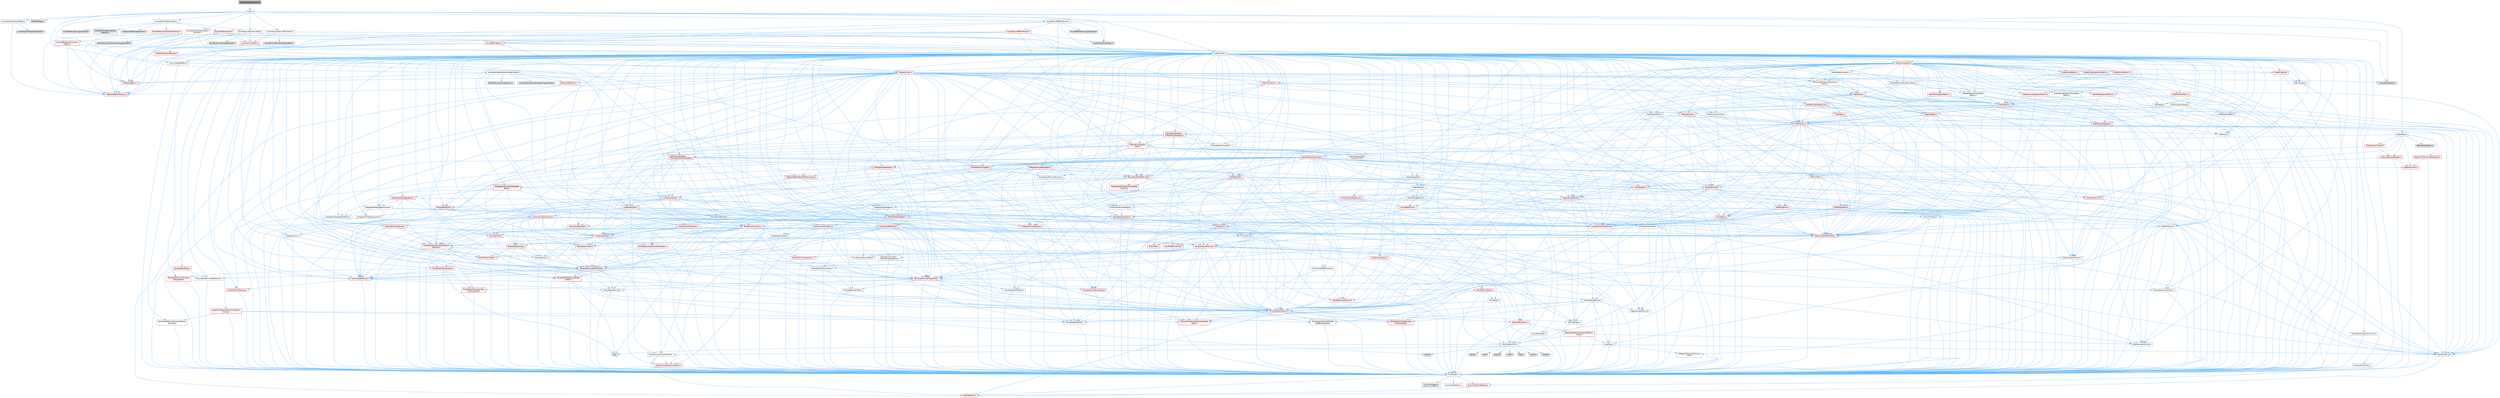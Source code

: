 digraph "WaveFileComparison.h"
{
 // INTERACTIVE_SVG=YES
 // LATEX_PDF_SIZE
  bgcolor="transparent";
  edge [fontname=Helvetica,fontsize=10,labelfontname=Helvetica,labelfontsize=10];
  node [fontname=Helvetica,fontsize=10,shape=box,height=0.2,width=0.4];
  Node1 [id="Node000001",label="WaveFileComparison.h",height=0.2,width=0.4,color="gray40", fillcolor="grey60", style="filled", fontcolor="black",tooltip=" "];
  Node1 -> Node2 [id="edge1_Node000001_Node000002",color="steelblue1",style="solid",tooltip=" "];
  Node2 [id="Node000002",label="Audio.h",height=0.2,width=0.4,color="grey40", fillcolor="white", style="filled",URL="$d8/daa/Audio_8h.html",tooltip=" "];
  Node2 -> Node3 [id="edge2_Node000002_Node000003",color="steelblue1",style="solid",tooltip=" "];
  Node3 [id="Node000003",label="CoreMinimal.h",height=0.2,width=0.4,color="grey40", fillcolor="white", style="filled",URL="$d7/d67/CoreMinimal_8h.html",tooltip=" "];
  Node3 -> Node4 [id="edge3_Node000003_Node000004",color="steelblue1",style="solid",tooltip=" "];
  Node4 [id="Node000004",label="CoreTypes.h",height=0.2,width=0.4,color="grey40", fillcolor="white", style="filled",URL="$dc/dec/CoreTypes_8h.html",tooltip=" "];
  Node4 -> Node5 [id="edge4_Node000004_Node000005",color="steelblue1",style="solid",tooltip=" "];
  Node5 [id="Node000005",label="HAL/Platform.h",height=0.2,width=0.4,color="red", fillcolor="#FFF0F0", style="filled",URL="$d9/dd0/Platform_8h.html",tooltip=" "];
  Node4 -> Node15 [id="edge5_Node000004_Node000015",color="steelblue1",style="solid",tooltip=" "];
  Node15 [id="Node000015",label="ProfilingDebugging\l/UMemoryDefines.h",height=0.2,width=0.4,color="grey40", fillcolor="white", style="filled",URL="$d2/da2/UMemoryDefines_8h.html",tooltip=" "];
  Node4 -> Node16 [id="edge6_Node000004_Node000016",color="steelblue1",style="solid",tooltip=" "];
  Node16 [id="Node000016",label="Misc/CoreMiscDefines.h",height=0.2,width=0.4,color="red", fillcolor="#FFF0F0", style="filled",URL="$da/d38/CoreMiscDefines_8h.html",tooltip=" "];
  Node16 -> Node5 [id="edge7_Node000016_Node000005",color="steelblue1",style="solid",tooltip=" "];
  Node4 -> Node17 [id="edge8_Node000004_Node000017",color="steelblue1",style="solid",tooltip=" "];
  Node17 [id="Node000017",label="Misc/CoreDefines.h",height=0.2,width=0.4,color="grey40", fillcolor="white", style="filled",URL="$d3/dd2/CoreDefines_8h.html",tooltip=" "];
  Node3 -> Node18 [id="edge9_Node000003_Node000018",color="steelblue1",style="solid",tooltip=" "];
  Node18 [id="Node000018",label="CoreFwd.h",height=0.2,width=0.4,color="grey40", fillcolor="white", style="filled",URL="$d1/d1e/CoreFwd_8h.html",tooltip=" "];
  Node18 -> Node4 [id="edge10_Node000018_Node000004",color="steelblue1",style="solid",tooltip=" "];
  Node18 -> Node19 [id="edge11_Node000018_Node000019",color="steelblue1",style="solid",tooltip=" "];
  Node19 [id="Node000019",label="Containers/ContainersFwd.h",height=0.2,width=0.4,color="grey40", fillcolor="white", style="filled",URL="$d4/d0a/ContainersFwd_8h.html",tooltip=" "];
  Node19 -> Node5 [id="edge12_Node000019_Node000005",color="steelblue1",style="solid",tooltip=" "];
  Node19 -> Node4 [id="edge13_Node000019_Node000004",color="steelblue1",style="solid",tooltip=" "];
  Node19 -> Node20 [id="edge14_Node000019_Node000020",color="steelblue1",style="solid",tooltip=" "];
  Node20 [id="Node000020",label="Traits/IsContiguousContainer.h",height=0.2,width=0.4,color="red", fillcolor="#FFF0F0", style="filled",URL="$d5/d3c/IsContiguousContainer_8h.html",tooltip=" "];
  Node20 -> Node4 [id="edge15_Node000020_Node000004",color="steelblue1",style="solid",tooltip=" "];
  Node18 -> Node23 [id="edge16_Node000018_Node000023",color="steelblue1",style="solid",tooltip=" "];
  Node23 [id="Node000023",label="Math/MathFwd.h",height=0.2,width=0.4,color="grey40", fillcolor="white", style="filled",URL="$d2/d10/MathFwd_8h.html",tooltip=" "];
  Node23 -> Node5 [id="edge17_Node000023_Node000005",color="steelblue1",style="solid",tooltip=" "];
  Node18 -> Node24 [id="edge18_Node000018_Node000024",color="steelblue1",style="solid",tooltip=" "];
  Node24 [id="Node000024",label="UObject/UObjectHierarchy\lFwd.h",height=0.2,width=0.4,color="grey40", fillcolor="white", style="filled",URL="$d3/d13/UObjectHierarchyFwd_8h.html",tooltip=" "];
  Node3 -> Node24 [id="edge19_Node000003_Node000024",color="steelblue1",style="solid",tooltip=" "];
  Node3 -> Node19 [id="edge20_Node000003_Node000019",color="steelblue1",style="solid",tooltip=" "];
  Node3 -> Node25 [id="edge21_Node000003_Node000025",color="steelblue1",style="solid",tooltip=" "];
  Node25 [id="Node000025",label="Misc/VarArgs.h",height=0.2,width=0.4,color="grey40", fillcolor="white", style="filled",URL="$d5/d6f/VarArgs_8h.html",tooltip=" "];
  Node25 -> Node4 [id="edge22_Node000025_Node000004",color="steelblue1",style="solid",tooltip=" "];
  Node3 -> Node26 [id="edge23_Node000003_Node000026",color="steelblue1",style="solid",tooltip=" "];
  Node26 [id="Node000026",label="Logging/LogVerbosity.h",height=0.2,width=0.4,color="grey40", fillcolor="white", style="filled",URL="$d2/d8f/LogVerbosity_8h.html",tooltip=" "];
  Node26 -> Node4 [id="edge24_Node000026_Node000004",color="steelblue1",style="solid",tooltip=" "];
  Node3 -> Node27 [id="edge25_Node000003_Node000027",color="steelblue1",style="solid",tooltip=" "];
  Node27 [id="Node000027",label="Misc/OutputDevice.h",height=0.2,width=0.4,color="grey40", fillcolor="white", style="filled",URL="$d7/d32/OutputDevice_8h.html",tooltip=" "];
  Node27 -> Node18 [id="edge26_Node000027_Node000018",color="steelblue1",style="solid",tooltip=" "];
  Node27 -> Node4 [id="edge27_Node000027_Node000004",color="steelblue1",style="solid",tooltip=" "];
  Node27 -> Node26 [id="edge28_Node000027_Node000026",color="steelblue1",style="solid",tooltip=" "];
  Node27 -> Node25 [id="edge29_Node000027_Node000025",color="steelblue1",style="solid",tooltip=" "];
  Node27 -> Node28 [id="edge30_Node000027_Node000028",color="steelblue1",style="solid",tooltip=" "];
  Node28 [id="Node000028",label="Templates/IsArrayOrRefOf\lTypeByPredicate.h",height=0.2,width=0.4,color="grey40", fillcolor="white", style="filled",URL="$d6/da1/IsArrayOrRefOfTypeByPredicate_8h.html",tooltip=" "];
  Node28 -> Node4 [id="edge31_Node000028_Node000004",color="steelblue1",style="solid",tooltip=" "];
  Node27 -> Node29 [id="edge32_Node000027_Node000029",color="steelblue1",style="solid",tooltip=" "];
  Node29 [id="Node000029",label="Templates/IsValidVariadic\lFunctionArg.h",height=0.2,width=0.4,color="red", fillcolor="#FFF0F0", style="filled",URL="$d0/dc8/IsValidVariadicFunctionArg_8h.html",tooltip=" "];
  Node29 -> Node4 [id="edge33_Node000029_Node000004",color="steelblue1",style="solid",tooltip=" "];
  Node27 -> Node31 [id="edge34_Node000027_Node000031",color="steelblue1",style="solid",tooltip=" "];
  Node31 [id="Node000031",label="Traits/IsCharEncodingCompatible\lWith.h",height=0.2,width=0.4,color="red", fillcolor="#FFF0F0", style="filled",URL="$df/dd1/IsCharEncodingCompatibleWith_8h.html",tooltip=" "];
  Node3 -> Node33 [id="edge35_Node000003_Node000033",color="steelblue1",style="solid",tooltip=" "];
  Node33 [id="Node000033",label="HAL/PlatformCrt.h",height=0.2,width=0.4,color="grey40", fillcolor="white", style="filled",URL="$d8/d75/PlatformCrt_8h.html",tooltip=" "];
  Node33 -> Node34 [id="edge36_Node000033_Node000034",color="steelblue1",style="solid",tooltip=" "];
  Node34 [id="Node000034",label="new",height=0.2,width=0.4,color="grey60", fillcolor="#E0E0E0", style="filled",tooltip=" "];
  Node33 -> Node35 [id="edge37_Node000033_Node000035",color="steelblue1",style="solid",tooltip=" "];
  Node35 [id="Node000035",label="wchar.h",height=0.2,width=0.4,color="grey60", fillcolor="#E0E0E0", style="filled",tooltip=" "];
  Node33 -> Node36 [id="edge38_Node000033_Node000036",color="steelblue1",style="solid",tooltip=" "];
  Node36 [id="Node000036",label="stddef.h",height=0.2,width=0.4,color="grey60", fillcolor="#E0E0E0", style="filled",tooltip=" "];
  Node33 -> Node37 [id="edge39_Node000033_Node000037",color="steelblue1",style="solid",tooltip=" "];
  Node37 [id="Node000037",label="stdlib.h",height=0.2,width=0.4,color="grey60", fillcolor="#E0E0E0", style="filled",tooltip=" "];
  Node33 -> Node38 [id="edge40_Node000033_Node000038",color="steelblue1",style="solid",tooltip=" "];
  Node38 [id="Node000038",label="stdio.h",height=0.2,width=0.4,color="grey60", fillcolor="#E0E0E0", style="filled",tooltip=" "];
  Node33 -> Node39 [id="edge41_Node000033_Node000039",color="steelblue1",style="solid",tooltip=" "];
  Node39 [id="Node000039",label="stdarg.h",height=0.2,width=0.4,color="grey60", fillcolor="#E0E0E0", style="filled",tooltip=" "];
  Node33 -> Node40 [id="edge42_Node000033_Node000040",color="steelblue1",style="solid",tooltip=" "];
  Node40 [id="Node000040",label="math.h",height=0.2,width=0.4,color="grey60", fillcolor="#E0E0E0", style="filled",tooltip=" "];
  Node33 -> Node41 [id="edge43_Node000033_Node000041",color="steelblue1",style="solid",tooltip=" "];
  Node41 [id="Node000041",label="float.h",height=0.2,width=0.4,color="grey60", fillcolor="#E0E0E0", style="filled",tooltip=" "];
  Node33 -> Node42 [id="edge44_Node000033_Node000042",color="steelblue1",style="solid",tooltip=" "];
  Node42 [id="Node000042",label="string.h",height=0.2,width=0.4,color="grey60", fillcolor="#E0E0E0", style="filled",tooltip=" "];
  Node3 -> Node43 [id="edge45_Node000003_Node000043",color="steelblue1",style="solid",tooltip=" "];
  Node43 [id="Node000043",label="HAL/PlatformMisc.h",height=0.2,width=0.4,color="red", fillcolor="#FFF0F0", style="filled",URL="$d0/df5/PlatformMisc_8h.html",tooltip=" "];
  Node43 -> Node4 [id="edge46_Node000043_Node000004",color="steelblue1",style="solid",tooltip=" "];
  Node43 -> Node44 [id="edge47_Node000043_Node000044",color="steelblue1",style="solid",tooltip=" "];
  Node44 [id="Node000044",label="GenericPlatform/GenericPlatform\lMisc.h",height=0.2,width=0.4,color="red", fillcolor="#FFF0F0", style="filled",URL="$db/d9a/GenericPlatformMisc_8h.html",tooltip=" "];
  Node44 -> Node18 [id="edge48_Node000044_Node000018",color="steelblue1",style="solid",tooltip=" "];
  Node44 -> Node4 [id="edge49_Node000044_Node000004",color="steelblue1",style="solid",tooltip=" "];
  Node44 -> Node33 [id="edge50_Node000044_Node000033",color="steelblue1",style="solid",tooltip=" "];
  Node44 -> Node48 [id="edge51_Node000044_Node000048",color="steelblue1",style="solid",tooltip=" "];
  Node48 [id="Node000048",label="Math/NumericLimits.h",height=0.2,width=0.4,color="grey40", fillcolor="white", style="filled",URL="$df/d1b/NumericLimits_8h.html",tooltip=" "];
  Node48 -> Node4 [id="edge52_Node000048_Node000004",color="steelblue1",style="solid",tooltip=" "];
  Node3 -> Node62 [id="edge53_Node000003_Node000062",color="steelblue1",style="solid",tooltip=" "];
  Node62 [id="Node000062",label="Misc/AssertionMacros.h",height=0.2,width=0.4,color="red", fillcolor="#FFF0F0", style="filled",URL="$d0/dfa/AssertionMacros_8h.html",tooltip=" "];
  Node62 -> Node4 [id="edge54_Node000062_Node000004",color="steelblue1",style="solid",tooltip=" "];
  Node62 -> Node5 [id="edge55_Node000062_Node000005",color="steelblue1",style="solid",tooltip=" "];
  Node62 -> Node43 [id="edge56_Node000062_Node000043",color="steelblue1",style="solid",tooltip=" "];
  Node62 -> Node63 [id="edge57_Node000062_Node000063",color="steelblue1",style="solid",tooltip=" "];
  Node63 [id="Node000063",label="Templates/EnableIf.h",height=0.2,width=0.4,color="grey40", fillcolor="white", style="filled",URL="$d7/d60/EnableIf_8h.html",tooltip=" "];
  Node63 -> Node4 [id="edge58_Node000063_Node000004",color="steelblue1",style="solid",tooltip=" "];
  Node62 -> Node28 [id="edge59_Node000062_Node000028",color="steelblue1",style="solid",tooltip=" "];
  Node62 -> Node29 [id="edge60_Node000062_Node000029",color="steelblue1",style="solid",tooltip=" "];
  Node62 -> Node31 [id="edge61_Node000062_Node000031",color="steelblue1",style="solid",tooltip=" "];
  Node62 -> Node25 [id="edge62_Node000062_Node000025",color="steelblue1",style="solid",tooltip=" "];
  Node3 -> Node71 [id="edge63_Node000003_Node000071",color="steelblue1",style="solid",tooltip=" "];
  Node71 [id="Node000071",label="Templates/IsPointer.h",height=0.2,width=0.4,color="grey40", fillcolor="white", style="filled",URL="$d7/d05/IsPointer_8h.html",tooltip=" "];
  Node71 -> Node4 [id="edge64_Node000071_Node000004",color="steelblue1",style="solid",tooltip=" "];
  Node3 -> Node72 [id="edge65_Node000003_Node000072",color="steelblue1",style="solid",tooltip=" "];
  Node72 [id="Node000072",label="HAL/PlatformMemory.h",height=0.2,width=0.4,color="red", fillcolor="#FFF0F0", style="filled",URL="$de/d68/PlatformMemory_8h.html",tooltip=" "];
  Node72 -> Node4 [id="edge66_Node000072_Node000004",color="steelblue1",style="solid",tooltip=" "];
  Node3 -> Node55 [id="edge67_Node000003_Node000055",color="steelblue1",style="solid",tooltip=" "];
  Node55 [id="Node000055",label="HAL/PlatformAtomics.h",height=0.2,width=0.4,color="red", fillcolor="#FFF0F0", style="filled",URL="$d3/d36/PlatformAtomics_8h.html",tooltip=" "];
  Node55 -> Node4 [id="edge68_Node000055_Node000004",color="steelblue1",style="solid",tooltip=" "];
  Node3 -> Node77 [id="edge69_Node000003_Node000077",color="steelblue1",style="solid",tooltip=" "];
  Node77 [id="Node000077",label="Misc/Exec.h",height=0.2,width=0.4,color="grey40", fillcolor="white", style="filled",URL="$de/ddb/Exec_8h.html",tooltip=" "];
  Node77 -> Node4 [id="edge70_Node000077_Node000004",color="steelblue1",style="solid",tooltip=" "];
  Node77 -> Node62 [id="edge71_Node000077_Node000062",color="steelblue1",style="solid",tooltip=" "];
  Node3 -> Node78 [id="edge72_Node000003_Node000078",color="steelblue1",style="solid",tooltip=" "];
  Node78 [id="Node000078",label="HAL/MemoryBase.h",height=0.2,width=0.4,color="red", fillcolor="#FFF0F0", style="filled",URL="$d6/d9f/MemoryBase_8h.html",tooltip=" "];
  Node78 -> Node4 [id="edge73_Node000078_Node000004",color="steelblue1",style="solid",tooltip=" "];
  Node78 -> Node55 [id="edge74_Node000078_Node000055",color="steelblue1",style="solid",tooltip=" "];
  Node78 -> Node33 [id="edge75_Node000078_Node000033",color="steelblue1",style="solid",tooltip=" "];
  Node78 -> Node77 [id="edge76_Node000078_Node000077",color="steelblue1",style="solid",tooltip=" "];
  Node78 -> Node27 [id="edge77_Node000078_Node000027",color="steelblue1",style="solid",tooltip=" "];
  Node3 -> Node88 [id="edge78_Node000003_Node000088",color="steelblue1",style="solid",tooltip=" "];
  Node88 [id="Node000088",label="HAL/UnrealMemory.h",height=0.2,width=0.4,color="red", fillcolor="#FFF0F0", style="filled",URL="$d9/d96/UnrealMemory_8h.html",tooltip=" "];
  Node88 -> Node4 [id="edge79_Node000088_Node000004",color="steelblue1",style="solid",tooltip=" "];
  Node88 -> Node78 [id="edge80_Node000088_Node000078",color="steelblue1",style="solid",tooltip=" "];
  Node88 -> Node72 [id="edge81_Node000088_Node000072",color="steelblue1",style="solid",tooltip=" "];
  Node88 -> Node71 [id="edge82_Node000088_Node000071",color="steelblue1",style="solid",tooltip=" "];
  Node3 -> Node90 [id="edge83_Node000003_Node000090",color="steelblue1",style="solid",tooltip=" "];
  Node90 [id="Node000090",label="Templates/IsArithmetic.h",height=0.2,width=0.4,color="grey40", fillcolor="white", style="filled",URL="$d2/d5d/IsArithmetic_8h.html",tooltip=" "];
  Node90 -> Node4 [id="edge84_Node000090_Node000004",color="steelblue1",style="solid",tooltip=" "];
  Node3 -> Node84 [id="edge85_Node000003_Node000084",color="steelblue1",style="solid",tooltip=" "];
  Node84 [id="Node000084",label="Templates/AndOrNot.h",height=0.2,width=0.4,color="grey40", fillcolor="white", style="filled",URL="$db/d0a/AndOrNot_8h.html",tooltip=" "];
  Node84 -> Node4 [id="edge86_Node000084_Node000004",color="steelblue1",style="solid",tooltip=" "];
  Node3 -> Node91 [id="edge87_Node000003_Node000091",color="steelblue1",style="solid",tooltip=" "];
  Node91 [id="Node000091",label="Templates/IsPODType.h",height=0.2,width=0.4,color="grey40", fillcolor="white", style="filled",URL="$d7/db1/IsPODType_8h.html",tooltip=" "];
  Node91 -> Node4 [id="edge88_Node000091_Node000004",color="steelblue1",style="solid",tooltip=" "];
  Node3 -> Node92 [id="edge89_Node000003_Node000092",color="steelblue1",style="solid",tooltip=" "];
  Node92 [id="Node000092",label="Templates/IsUECoreType.h",height=0.2,width=0.4,color="red", fillcolor="#FFF0F0", style="filled",URL="$d1/db8/IsUECoreType_8h.html",tooltip=" "];
  Node92 -> Node4 [id="edge90_Node000092_Node000004",color="steelblue1",style="solid",tooltip=" "];
  Node3 -> Node85 [id="edge91_Node000003_Node000085",color="steelblue1",style="solid",tooltip=" "];
  Node85 [id="Node000085",label="Templates/IsTriviallyCopy\lConstructible.h",height=0.2,width=0.4,color="red", fillcolor="#FFF0F0", style="filled",URL="$d3/d78/IsTriviallyCopyConstructible_8h.html",tooltip=" "];
  Node85 -> Node4 [id="edge92_Node000085_Node000004",color="steelblue1",style="solid",tooltip=" "];
  Node3 -> Node93 [id="edge93_Node000003_Node000093",color="steelblue1",style="solid",tooltip=" "];
  Node93 [id="Node000093",label="Templates/UnrealTypeTraits.h",height=0.2,width=0.4,color="red", fillcolor="#FFF0F0", style="filled",URL="$d2/d2d/UnrealTypeTraits_8h.html",tooltip=" "];
  Node93 -> Node4 [id="edge94_Node000093_Node000004",color="steelblue1",style="solid",tooltip=" "];
  Node93 -> Node71 [id="edge95_Node000093_Node000071",color="steelblue1",style="solid",tooltip=" "];
  Node93 -> Node62 [id="edge96_Node000093_Node000062",color="steelblue1",style="solid",tooltip=" "];
  Node93 -> Node84 [id="edge97_Node000093_Node000084",color="steelblue1",style="solid",tooltip=" "];
  Node93 -> Node63 [id="edge98_Node000093_Node000063",color="steelblue1",style="solid",tooltip=" "];
  Node93 -> Node90 [id="edge99_Node000093_Node000090",color="steelblue1",style="solid",tooltip=" "];
  Node93 -> Node91 [id="edge100_Node000093_Node000091",color="steelblue1",style="solid",tooltip=" "];
  Node93 -> Node92 [id="edge101_Node000093_Node000092",color="steelblue1",style="solid",tooltip=" "];
  Node93 -> Node85 [id="edge102_Node000093_Node000085",color="steelblue1",style="solid",tooltip=" "];
  Node3 -> Node63 [id="edge103_Node000003_Node000063",color="steelblue1",style="solid",tooltip=" "];
  Node3 -> Node95 [id="edge104_Node000003_Node000095",color="steelblue1",style="solid",tooltip=" "];
  Node95 [id="Node000095",label="Templates/RemoveReference.h",height=0.2,width=0.4,color="grey40", fillcolor="white", style="filled",URL="$da/dbe/RemoveReference_8h.html",tooltip=" "];
  Node95 -> Node4 [id="edge105_Node000095_Node000004",color="steelblue1",style="solid",tooltip=" "];
  Node3 -> Node96 [id="edge106_Node000003_Node000096",color="steelblue1",style="solid",tooltip=" "];
  Node96 [id="Node000096",label="Templates/IntegralConstant.h",height=0.2,width=0.4,color="grey40", fillcolor="white", style="filled",URL="$db/d1b/IntegralConstant_8h.html",tooltip=" "];
  Node96 -> Node4 [id="edge107_Node000096_Node000004",color="steelblue1",style="solid",tooltip=" "];
  Node3 -> Node97 [id="edge108_Node000003_Node000097",color="steelblue1",style="solid",tooltip=" "];
  Node97 [id="Node000097",label="Templates/IsClass.h",height=0.2,width=0.4,color="grey40", fillcolor="white", style="filled",URL="$db/dcb/IsClass_8h.html",tooltip=" "];
  Node97 -> Node4 [id="edge109_Node000097_Node000004",color="steelblue1",style="solid",tooltip=" "];
  Node3 -> Node98 [id="edge110_Node000003_Node000098",color="steelblue1",style="solid",tooltip=" "];
  Node98 [id="Node000098",label="Templates/TypeCompatible\lBytes.h",height=0.2,width=0.4,color="red", fillcolor="#FFF0F0", style="filled",URL="$df/d0a/TypeCompatibleBytes_8h.html",tooltip=" "];
  Node98 -> Node4 [id="edge111_Node000098_Node000004",color="steelblue1",style="solid",tooltip=" "];
  Node98 -> Node42 [id="edge112_Node000098_Node000042",color="steelblue1",style="solid",tooltip=" "];
  Node98 -> Node34 [id="edge113_Node000098_Node000034",color="steelblue1",style="solid",tooltip=" "];
  Node3 -> Node20 [id="edge114_Node000003_Node000020",color="steelblue1",style="solid",tooltip=" "];
  Node3 -> Node99 [id="edge115_Node000003_Node000099",color="steelblue1",style="solid",tooltip=" "];
  Node99 [id="Node000099",label="Templates/UnrealTemplate.h",height=0.2,width=0.4,color="red", fillcolor="#FFF0F0", style="filled",URL="$d4/d24/UnrealTemplate_8h.html",tooltip=" "];
  Node99 -> Node4 [id="edge116_Node000099_Node000004",color="steelblue1",style="solid",tooltip=" "];
  Node99 -> Node71 [id="edge117_Node000099_Node000071",color="steelblue1",style="solid",tooltip=" "];
  Node99 -> Node88 [id="edge118_Node000099_Node000088",color="steelblue1",style="solid",tooltip=" "];
  Node99 -> Node93 [id="edge119_Node000099_Node000093",color="steelblue1",style="solid",tooltip=" "];
  Node99 -> Node95 [id="edge120_Node000099_Node000095",color="steelblue1",style="solid",tooltip=" "];
  Node99 -> Node98 [id="edge121_Node000099_Node000098",color="steelblue1",style="solid",tooltip=" "];
  Node99 -> Node20 [id="edge122_Node000099_Node000020",color="steelblue1",style="solid",tooltip=" "];
  Node3 -> Node48 [id="edge123_Node000003_Node000048",color="steelblue1",style="solid",tooltip=" "];
  Node3 -> Node103 [id="edge124_Node000003_Node000103",color="steelblue1",style="solid",tooltip=" "];
  Node103 [id="Node000103",label="HAL/PlatformMath.h",height=0.2,width=0.4,color="red", fillcolor="#FFF0F0", style="filled",URL="$dc/d53/PlatformMath_8h.html",tooltip=" "];
  Node103 -> Node4 [id="edge125_Node000103_Node000004",color="steelblue1",style="solid",tooltip=" "];
  Node3 -> Node86 [id="edge126_Node000003_Node000086",color="steelblue1",style="solid",tooltip=" "];
  Node86 [id="Node000086",label="Templates/IsTriviallyCopy\lAssignable.h",height=0.2,width=0.4,color="red", fillcolor="#FFF0F0", style="filled",URL="$d2/df2/IsTriviallyCopyAssignable_8h.html",tooltip=" "];
  Node86 -> Node4 [id="edge127_Node000086_Node000004",color="steelblue1",style="solid",tooltip=" "];
  Node3 -> Node111 [id="edge128_Node000003_Node000111",color="steelblue1",style="solid",tooltip=" "];
  Node111 [id="Node000111",label="Templates/MemoryOps.h",height=0.2,width=0.4,color="red", fillcolor="#FFF0F0", style="filled",URL="$db/dea/MemoryOps_8h.html",tooltip=" "];
  Node111 -> Node4 [id="edge129_Node000111_Node000004",color="steelblue1",style="solid",tooltip=" "];
  Node111 -> Node88 [id="edge130_Node000111_Node000088",color="steelblue1",style="solid",tooltip=" "];
  Node111 -> Node86 [id="edge131_Node000111_Node000086",color="steelblue1",style="solid",tooltip=" "];
  Node111 -> Node85 [id="edge132_Node000111_Node000085",color="steelblue1",style="solid",tooltip=" "];
  Node111 -> Node93 [id="edge133_Node000111_Node000093",color="steelblue1",style="solid",tooltip=" "];
  Node111 -> Node34 [id="edge134_Node000111_Node000034",color="steelblue1",style="solid",tooltip=" "];
  Node3 -> Node112 [id="edge135_Node000003_Node000112",color="steelblue1",style="solid",tooltip=" "];
  Node112 [id="Node000112",label="Containers/ContainerAllocation\lPolicies.h",height=0.2,width=0.4,color="red", fillcolor="#FFF0F0", style="filled",URL="$d7/dff/ContainerAllocationPolicies_8h.html",tooltip=" "];
  Node112 -> Node4 [id="edge136_Node000112_Node000004",color="steelblue1",style="solid",tooltip=" "];
  Node112 -> Node112 [id="edge137_Node000112_Node000112",color="steelblue1",style="solid",tooltip=" "];
  Node112 -> Node103 [id="edge138_Node000112_Node000103",color="steelblue1",style="solid",tooltip=" "];
  Node112 -> Node88 [id="edge139_Node000112_Node000088",color="steelblue1",style="solid",tooltip=" "];
  Node112 -> Node48 [id="edge140_Node000112_Node000048",color="steelblue1",style="solid",tooltip=" "];
  Node112 -> Node62 [id="edge141_Node000112_Node000062",color="steelblue1",style="solid",tooltip=" "];
  Node112 -> Node111 [id="edge142_Node000112_Node000111",color="steelblue1",style="solid",tooltip=" "];
  Node112 -> Node98 [id="edge143_Node000112_Node000098",color="steelblue1",style="solid",tooltip=" "];
  Node3 -> Node115 [id="edge144_Node000003_Node000115",color="steelblue1",style="solid",tooltip=" "];
  Node115 [id="Node000115",label="Templates/IsEnumClass.h",height=0.2,width=0.4,color="grey40", fillcolor="white", style="filled",URL="$d7/d15/IsEnumClass_8h.html",tooltip=" "];
  Node115 -> Node4 [id="edge145_Node000115_Node000004",color="steelblue1",style="solid",tooltip=" "];
  Node115 -> Node84 [id="edge146_Node000115_Node000084",color="steelblue1",style="solid",tooltip=" "];
  Node3 -> Node116 [id="edge147_Node000003_Node000116",color="steelblue1",style="solid",tooltip=" "];
  Node116 [id="Node000116",label="HAL/PlatformProperties.h",height=0.2,width=0.4,color="red", fillcolor="#FFF0F0", style="filled",URL="$d9/db0/PlatformProperties_8h.html",tooltip=" "];
  Node116 -> Node4 [id="edge148_Node000116_Node000004",color="steelblue1",style="solid",tooltip=" "];
  Node3 -> Node119 [id="edge149_Node000003_Node000119",color="steelblue1",style="solid",tooltip=" "];
  Node119 [id="Node000119",label="Misc/EngineVersionBase.h",height=0.2,width=0.4,color="grey40", fillcolor="white", style="filled",URL="$d5/d2b/EngineVersionBase_8h.html",tooltip=" "];
  Node119 -> Node4 [id="edge150_Node000119_Node000004",color="steelblue1",style="solid",tooltip=" "];
  Node3 -> Node120 [id="edge151_Node000003_Node000120",color="steelblue1",style="solid",tooltip=" "];
  Node120 [id="Node000120",label="Internationalization\l/TextNamespaceFwd.h",height=0.2,width=0.4,color="grey40", fillcolor="white", style="filled",URL="$d8/d97/TextNamespaceFwd_8h.html",tooltip=" "];
  Node120 -> Node4 [id="edge152_Node000120_Node000004",color="steelblue1",style="solid",tooltip=" "];
  Node3 -> Node121 [id="edge153_Node000003_Node000121",color="steelblue1",style="solid",tooltip=" "];
  Node121 [id="Node000121",label="Serialization/Archive.h",height=0.2,width=0.4,color="red", fillcolor="#FFF0F0", style="filled",URL="$d7/d3b/Archive_8h.html",tooltip=" "];
  Node121 -> Node18 [id="edge154_Node000121_Node000018",color="steelblue1",style="solid",tooltip=" "];
  Node121 -> Node4 [id="edge155_Node000121_Node000004",color="steelblue1",style="solid",tooltip=" "];
  Node121 -> Node116 [id="edge156_Node000121_Node000116",color="steelblue1",style="solid",tooltip=" "];
  Node121 -> Node120 [id="edge157_Node000121_Node000120",color="steelblue1",style="solid",tooltip=" "];
  Node121 -> Node23 [id="edge158_Node000121_Node000023",color="steelblue1",style="solid",tooltip=" "];
  Node121 -> Node62 [id="edge159_Node000121_Node000062",color="steelblue1",style="solid",tooltip=" "];
  Node121 -> Node119 [id="edge160_Node000121_Node000119",color="steelblue1",style="solid",tooltip=" "];
  Node121 -> Node25 [id="edge161_Node000121_Node000025",color="steelblue1",style="solid",tooltip=" "];
  Node121 -> Node63 [id="edge162_Node000121_Node000063",color="steelblue1",style="solid",tooltip=" "];
  Node121 -> Node28 [id="edge163_Node000121_Node000028",color="steelblue1",style="solid",tooltip=" "];
  Node121 -> Node115 [id="edge164_Node000121_Node000115",color="steelblue1",style="solid",tooltip=" "];
  Node121 -> Node29 [id="edge165_Node000121_Node000029",color="steelblue1",style="solid",tooltip=" "];
  Node121 -> Node99 [id="edge166_Node000121_Node000099",color="steelblue1",style="solid",tooltip=" "];
  Node121 -> Node31 [id="edge167_Node000121_Node000031",color="steelblue1",style="solid",tooltip=" "];
  Node121 -> Node124 [id="edge168_Node000121_Node000124",color="steelblue1",style="solid",tooltip=" "];
  Node124 [id="Node000124",label="UObject/ObjectVersion.h",height=0.2,width=0.4,color="grey40", fillcolor="white", style="filled",URL="$da/d63/ObjectVersion_8h.html",tooltip=" "];
  Node124 -> Node4 [id="edge169_Node000124_Node000004",color="steelblue1",style="solid",tooltip=" "];
  Node3 -> Node125 [id="edge170_Node000003_Node000125",color="steelblue1",style="solid",tooltip=" "];
  Node125 [id="Node000125",label="Templates/Less.h",height=0.2,width=0.4,color="grey40", fillcolor="white", style="filled",URL="$de/dc8/Less_8h.html",tooltip=" "];
  Node125 -> Node4 [id="edge171_Node000125_Node000004",color="steelblue1",style="solid",tooltip=" "];
  Node125 -> Node99 [id="edge172_Node000125_Node000099",color="steelblue1",style="solid",tooltip=" "];
  Node3 -> Node126 [id="edge173_Node000003_Node000126",color="steelblue1",style="solid",tooltip=" "];
  Node126 [id="Node000126",label="Templates/Sorting.h",height=0.2,width=0.4,color="red", fillcolor="#FFF0F0", style="filled",URL="$d3/d9e/Sorting_8h.html",tooltip=" "];
  Node126 -> Node4 [id="edge174_Node000126_Node000004",color="steelblue1",style="solid",tooltip=" "];
  Node126 -> Node103 [id="edge175_Node000126_Node000103",color="steelblue1",style="solid",tooltip=" "];
  Node126 -> Node125 [id="edge176_Node000126_Node000125",color="steelblue1",style="solid",tooltip=" "];
  Node3 -> Node137 [id="edge177_Node000003_Node000137",color="steelblue1",style="solid",tooltip=" "];
  Node137 [id="Node000137",label="Misc/Char.h",height=0.2,width=0.4,color="red", fillcolor="#FFF0F0", style="filled",URL="$d0/d58/Char_8h.html",tooltip=" "];
  Node137 -> Node4 [id="edge178_Node000137_Node000004",color="steelblue1",style="solid",tooltip=" "];
  Node3 -> Node140 [id="edge179_Node000003_Node000140",color="steelblue1",style="solid",tooltip=" "];
  Node140 [id="Node000140",label="GenericPlatform/GenericPlatform\lStricmp.h",height=0.2,width=0.4,color="grey40", fillcolor="white", style="filled",URL="$d2/d86/GenericPlatformStricmp_8h.html",tooltip=" "];
  Node140 -> Node4 [id="edge180_Node000140_Node000004",color="steelblue1",style="solid",tooltip=" "];
  Node3 -> Node141 [id="edge181_Node000003_Node000141",color="steelblue1",style="solid",tooltip=" "];
  Node141 [id="Node000141",label="GenericPlatform/GenericPlatform\lString.h",height=0.2,width=0.4,color="red", fillcolor="#FFF0F0", style="filled",URL="$dd/d20/GenericPlatformString_8h.html",tooltip=" "];
  Node141 -> Node4 [id="edge182_Node000141_Node000004",color="steelblue1",style="solid",tooltip=" "];
  Node141 -> Node140 [id="edge183_Node000141_Node000140",color="steelblue1",style="solid",tooltip=" "];
  Node141 -> Node63 [id="edge184_Node000141_Node000063",color="steelblue1",style="solid",tooltip=" "];
  Node141 -> Node31 [id="edge185_Node000141_Node000031",color="steelblue1",style="solid",tooltip=" "];
  Node3 -> Node74 [id="edge186_Node000003_Node000074",color="steelblue1",style="solid",tooltip=" "];
  Node74 [id="Node000074",label="HAL/PlatformString.h",height=0.2,width=0.4,color="red", fillcolor="#FFF0F0", style="filled",URL="$db/db5/PlatformString_8h.html",tooltip=" "];
  Node74 -> Node4 [id="edge187_Node000074_Node000004",color="steelblue1",style="solid",tooltip=" "];
  Node3 -> Node144 [id="edge188_Node000003_Node000144",color="steelblue1",style="solid",tooltip=" "];
  Node144 [id="Node000144",label="Misc/CString.h",height=0.2,width=0.4,color="grey40", fillcolor="white", style="filled",URL="$d2/d49/CString_8h.html",tooltip=" "];
  Node144 -> Node4 [id="edge189_Node000144_Node000004",color="steelblue1",style="solid",tooltip=" "];
  Node144 -> Node33 [id="edge190_Node000144_Node000033",color="steelblue1",style="solid",tooltip=" "];
  Node144 -> Node74 [id="edge191_Node000144_Node000074",color="steelblue1",style="solid",tooltip=" "];
  Node144 -> Node62 [id="edge192_Node000144_Node000062",color="steelblue1",style="solid",tooltip=" "];
  Node144 -> Node137 [id="edge193_Node000144_Node000137",color="steelblue1",style="solid",tooltip=" "];
  Node144 -> Node25 [id="edge194_Node000144_Node000025",color="steelblue1",style="solid",tooltip=" "];
  Node144 -> Node28 [id="edge195_Node000144_Node000028",color="steelblue1",style="solid",tooltip=" "];
  Node144 -> Node29 [id="edge196_Node000144_Node000029",color="steelblue1",style="solid",tooltip=" "];
  Node144 -> Node31 [id="edge197_Node000144_Node000031",color="steelblue1",style="solid",tooltip=" "];
  Node3 -> Node145 [id="edge198_Node000003_Node000145",color="steelblue1",style="solid",tooltip=" "];
  Node145 [id="Node000145",label="Misc/Crc.h",height=0.2,width=0.4,color="red", fillcolor="#FFF0F0", style="filled",URL="$d4/dd2/Crc_8h.html",tooltip=" "];
  Node145 -> Node4 [id="edge199_Node000145_Node000004",color="steelblue1",style="solid",tooltip=" "];
  Node145 -> Node74 [id="edge200_Node000145_Node000074",color="steelblue1",style="solid",tooltip=" "];
  Node145 -> Node62 [id="edge201_Node000145_Node000062",color="steelblue1",style="solid",tooltip=" "];
  Node145 -> Node144 [id="edge202_Node000145_Node000144",color="steelblue1",style="solid",tooltip=" "];
  Node145 -> Node137 [id="edge203_Node000145_Node000137",color="steelblue1",style="solid",tooltip=" "];
  Node145 -> Node93 [id="edge204_Node000145_Node000093",color="steelblue1",style="solid",tooltip=" "];
  Node3 -> Node136 [id="edge205_Node000003_Node000136",color="steelblue1",style="solid",tooltip=" "];
  Node136 [id="Node000136",label="Math/UnrealMathUtility.h",height=0.2,width=0.4,color="red", fillcolor="#FFF0F0", style="filled",URL="$db/db8/UnrealMathUtility_8h.html",tooltip=" "];
  Node136 -> Node4 [id="edge206_Node000136_Node000004",color="steelblue1",style="solid",tooltip=" "];
  Node136 -> Node62 [id="edge207_Node000136_Node000062",color="steelblue1",style="solid",tooltip=" "];
  Node136 -> Node103 [id="edge208_Node000136_Node000103",color="steelblue1",style="solid",tooltip=" "];
  Node136 -> Node23 [id="edge209_Node000136_Node000023",color="steelblue1",style="solid",tooltip=" "];
  Node3 -> Node146 [id="edge210_Node000003_Node000146",color="steelblue1",style="solid",tooltip=" "];
  Node146 [id="Node000146",label="Containers/UnrealString.h",height=0.2,width=0.4,color="red", fillcolor="#FFF0F0", style="filled",URL="$d5/dba/UnrealString_8h.html",tooltip=" "];
  Node3 -> Node150 [id="edge211_Node000003_Node000150",color="steelblue1",style="solid",tooltip=" "];
  Node150 [id="Node000150",label="Containers/Array.h",height=0.2,width=0.4,color="red", fillcolor="#FFF0F0", style="filled",URL="$df/dd0/Array_8h.html",tooltip=" "];
  Node150 -> Node4 [id="edge212_Node000150_Node000004",color="steelblue1",style="solid",tooltip=" "];
  Node150 -> Node62 [id="edge213_Node000150_Node000062",color="steelblue1",style="solid",tooltip=" "];
  Node150 -> Node88 [id="edge214_Node000150_Node000088",color="steelblue1",style="solid",tooltip=" "];
  Node150 -> Node93 [id="edge215_Node000150_Node000093",color="steelblue1",style="solid",tooltip=" "];
  Node150 -> Node99 [id="edge216_Node000150_Node000099",color="steelblue1",style="solid",tooltip=" "];
  Node150 -> Node112 [id="edge217_Node000150_Node000112",color="steelblue1",style="solid",tooltip=" "];
  Node150 -> Node121 [id="edge218_Node000150_Node000121",color="steelblue1",style="solid",tooltip=" "];
  Node150 -> Node129 [id="edge219_Node000150_Node000129",color="steelblue1",style="solid",tooltip=" "];
  Node129 [id="Node000129",label="Templates/Invoke.h",height=0.2,width=0.4,color="red", fillcolor="#FFF0F0", style="filled",URL="$d7/deb/Invoke_8h.html",tooltip=" "];
  Node129 -> Node4 [id="edge220_Node000129_Node000004",color="steelblue1",style="solid",tooltip=" "];
  Node129 -> Node99 [id="edge221_Node000129_Node000099",color="steelblue1",style="solid",tooltip=" "];
  Node150 -> Node125 [id="edge222_Node000150_Node000125",color="steelblue1",style="solid",tooltip=" "];
  Node150 -> Node126 [id="edge223_Node000150_Node000126",color="steelblue1",style="solid",tooltip=" "];
  Node150 -> Node173 [id="edge224_Node000150_Node000173",color="steelblue1",style="solid",tooltip=" "];
  Node173 [id="Node000173",label="Templates/AlignmentTemplates.h",height=0.2,width=0.4,color="red", fillcolor="#FFF0F0", style="filled",URL="$dd/d32/AlignmentTemplates_8h.html",tooltip=" "];
  Node173 -> Node4 [id="edge225_Node000173_Node000004",color="steelblue1",style="solid",tooltip=" "];
  Node173 -> Node71 [id="edge226_Node000173_Node000071",color="steelblue1",style="solid",tooltip=" "];
  Node3 -> Node174 [id="edge227_Node000003_Node000174",color="steelblue1",style="solid",tooltip=" "];
  Node174 [id="Node000174",label="Misc/FrameNumber.h",height=0.2,width=0.4,color="grey40", fillcolor="white", style="filled",URL="$dd/dbd/FrameNumber_8h.html",tooltip=" "];
  Node174 -> Node4 [id="edge228_Node000174_Node000004",color="steelblue1",style="solid",tooltip=" "];
  Node174 -> Node48 [id="edge229_Node000174_Node000048",color="steelblue1",style="solid",tooltip=" "];
  Node174 -> Node136 [id="edge230_Node000174_Node000136",color="steelblue1",style="solid",tooltip=" "];
  Node174 -> Node63 [id="edge231_Node000174_Node000063",color="steelblue1",style="solid",tooltip=" "];
  Node174 -> Node93 [id="edge232_Node000174_Node000093",color="steelblue1",style="solid",tooltip=" "];
  Node3 -> Node175 [id="edge233_Node000003_Node000175",color="steelblue1",style="solid",tooltip=" "];
  Node175 [id="Node000175",label="Misc/Timespan.h",height=0.2,width=0.4,color="grey40", fillcolor="white", style="filled",URL="$da/dd9/Timespan_8h.html",tooltip=" "];
  Node175 -> Node4 [id="edge234_Node000175_Node000004",color="steelblue1",style="solid",tooltip=" "];
  Node175 -> Node176 [id="edge235_Node000175_Node000176",color="steelblue1",style="solid",tooltip=" "];
  Node176 [id="Node000176",label="Math/Interval.h",height=0.2,width=0.4,color="grey40", fillcolor="white", style="filled",URL="$d1/d55/Interval_8h.html",tooltip=" "];
  Node176 -> Node4 [id="edge236_Node000176_Node000004",color="steelblue1",style="solid",tooltip=" "];
  Node176 -> Node90 [id="edge237_Node000176_Node000090",color="steelblue1",style="solid",tooltip=" "];
  Node176 -> Node93 [id="edge238_Node000176_Node000093",color="steelblue1",style="solid",tooltip=" "];
  Node176 -> Node48 [id="edge239_Node000176_Node000048",color="steelblue1",style="solid",tooltip=" "];
  Node176 -> Node136 [id="edge240_Node000176_Node000136",color="steelblue1",style="solid",tooltip=" "];
  Node175 -> Node136 [id="edge241_Node000175_Node000136",color="steelblue1",style="solid",tooltip=" "];
  Node175 -> Node62 [id="edge242_Node000175_Node000062",color="steelblue1",style="solid",tooltip=" "];
  Node3 -> Node177 [id="edge243_Node000003_Node000177",color="steelblue1",style="solid",tooltip=" "];
  Node177 [id="Node000177",label="Containers/StringConv.h",height=0.2,width=0.4,color="red", fillcolor="#FFF0F0", style="filled",URL="$d3/ddf/StringConv_8h.html",tooltip=" "];
  Node177 -> Node4 [id="edge244_Node000177_Node000004",color="steelblue1",style="solid",tooltip=" "];
  Node177 -> Node62 [id="edge245_Node000177_Node000062",color="steelblue1",style="solid",tooltip=" "];
  Node177 -> Node112 [id="edge246_Node000177_Node000112",color="steelblue1",style="solid",tooltip=" "];
  Node177 -> Node150 [id="edge247_Node000177_Node000150",color="steelblue1",style="solid",tooltip=" "];
  Node177 -> Node144 [id="edge248_Node000177_Node000144",color="steelblue1",style="solid",tooltip=" "];
  Node177 -> Node178 [id="edge249_Node000177_Node000178",color="steelblue1",style="solid",tooltip=" "];
  Node178 [id="Node000178",label="Templates/IsArray.h",height=0.2,width=0.4,color="grey40", fillcolor="white", style="filled",URL="$d8/d8d/IsArray_8h.html",tooltip=" "];
  Node178 -> Node4 [id="edge250_Node000178_Node000004",color="steelblue1",style="solid",tooltip=" "];
  Node177 -> Node99 [id="edge251_Node000177_Node000099",color="steelblue1",style="solid",tooltip=" "];
  Node177 -> Node93 [id="edge252_Node000177_Node000093",color="steelblue1",style="solid",tooltip=" "];
  Node177 -> Node31 [id="edge253_Node000177_Node000031",color="steelblue1",style="solid",tooltip=" "];
  Node177 -> Node20 [id="edge254_Node000177_Node000020",color="steelblue1",style="solid",tooltip=" "];
  Node3 -> Node179 [id="edge255_Node000003_Node000179",color="steelblue1",style="solid",tooltip=" "];
  Node179 [id="Node000179",label="UObject/UnrealNames.h",height=0.2,width=0.4,color="red", fillcolor="#FFF0F0", style="filled",URL="$d8/db1/UnrealNames_8h.html",tooltip=" "];
  Node179 -> Node4 [id="edge256_Node000179_Node000004",color="steelblue1",style="solid",tooltip=" "];
  Node3 -> Node181 [id="edge257_Node000003_Node000181",color="steelblue1",style="solid",tooltip=" "];
  Node181 [id="Node000181",label="UObject/NameTypes.h",height=0.2,width=0.4,color="red", fillcolor="#FFF0F0", style="filled",URL="$d6/d35/NameTypes_8h.html",tooltip=" "];
  Node181 -> Node4 [id="edge258_Node000181_Node000004",color="steelblue1",style="solid",tooltip=" "];
  Node181 -> Node62 [id="edge259_Node000181_Node000062",color="steelblue1",style="solid",tooltip=" "];
  Node181 -> Node88 [id="edge260_Node000181_Node000088",color="steelblue1",style="solid",tooltip=" "];
  Node181 -> Node93 [id="edge261_Node000181_Node000093",color="steelblue1",style="solid",tooltip=" "];
  Node181 -> Node99 [id="edge262_Node000181_Node000099",color="steelblue1",style="solid",tooltip=" "];
  Node181 -> Node146 [id="edge263_Node000181_Node000146",color="steelblue1",style="solid",tooltip=" "];
  Node181 -> Node182 [id="edge264_Node000181_Node000182",color="steelblue1",style="solid",tooltip=" "];
  Node182 [id="Node000182",label="HAL/CriticalSection.h",height=0.2,width=0.4,color="red", fillcolor="#FFF0F0", style="filled",URL="$d6/d90/CriticalSection_8h.html",tooltip=" "];
  Node181 -> Node177 [id="edge265_Node000181_Node000177",color="steelblue1",style="solid",tooltip=" "];
  Node181 -> Node179 [id="edge266_Node000181_Node000179",color="steelblue1",style="solid",tooltip=" "];
  Node3 -> Node189 [id="edge267_Node000003_Node000189",color="steelblue1",style="solid",tooltip=" "];
  Node189 [id="Node000189",label="Misc/Parse.h",height=0.2,width=0.4,color="red", fillcolor="#FFF0F0", style="filled",URL="$dc/d71/Parse_8h.html",tooltip=" "];
  Node189 -> Node146 [id="edge268_Node000189_Node000146",color="steelblue1",style="solid",tooltip=" "];
  Node189 -> Node4 [id="edge269_Node000189_Node000004",color="steelblue1",style="solid",tooltip=" "];
  Node189 -> Node33 [id="edge270_Node000189_Node000033",color="steelblue1",style="solid",tooltip=" "];
  Node189 -> Node190 [id="edge271_Node000189_Node000190",color="steelblue1",style="solid",tooltip=" "];
  Node190 [id="Node000190",label="Templates/Function.h",height=0.2,width=0.4,color="red", fillcolor="#FFF0F0", style="filled",URL="$df/df5/Function_8h.html",tooltip=" "];
  Node190 -> Node4 [id="edge272_Node000190_Node000004",color="steelblue1",style="solid",tooltip=" "];
  Node190 -> Node62 [id="edge273_Node000190_Node000062",color="steelblue1",style="solid",tooltip=" "];
  Node190 -> Node88 [id="edge274_Node000190_Node000088",color="steelblue1",style="solid",tooltip=" "];
  Node190 -> Node93 [id="edge275_Node000190_Node000093",color="steelblue1",style="solid",tooltip=" "];
  Node190 -> Node129 [id="edge276_Node000190_Node000129",color="steelblue1",style="solid",tooltip=" "];
  Node190 -> Node99 [id="edge277_Node000190_Node000099",color="steelblue1",style="solid",tooltip=" "];
  Node190 -> Node136 [id="edge278_Node000190_Node000136",color="steelblue1",style="solid",tooltip=" "];
  Node190 -> Node34 [id="edge279_Node000190_Node000034",color="steelblue1",style="solid",tooltip=" "];
  Node3 -> Node173 [id="edge280_Node000003_Node000173",color="steelblue1",style="solid",tooltip=" "];
  Node3 -> Node192 [id="edge281_Node000003_Node000192",color="steelblue1",style="solid",tooltip=" "];
  Node192 [id="Node000192",label="Misc/StructBuilder.h",height=0.2,width=0.4,color="grey40", fillcolor="white", style="filled",URL="$d9/db3/StructBuilder_8h.html",tooltip=" "];
  Node192 -> Node4 [id="edge282_Node000192_Node000004",color="steelblue1",style="solid",tooltip=" "];
  Node192 -> Node136 [id="edge283_Node000192_Node000136",color="steelblue1",style="solid",tooltip=" "];
  Node192 -> Node173 [id="edge284_Node000192_Node000173",color="steelblue1",style="solid",tooltip=" "];
  Node3 -> Node105 [id="edge285_Node000003_Node000105",color="steelblue1",style="solid",tooltip=" "];
  Node105 [id="Node000105",label="Templates/Decay.h",height=0.2,width=0.4,color="red", fillcolor="#FFF0F0", style="filled",URL="$dd/d0f/Decay_8h.html",tooltip=" "];
  Node105 -> Node4 [id="edge286_Node000105_Node000004",color="steelblue1",style="solid",tooltip=" "];
  Node105 -> Node95 [id="edge287_Node000105_Node000095",color="steelblue1",style="solid",tooltip=" "];
  Node3 -> Node193 [id="edge288_Node000003_Node000193",color="steelblue1",style="solid",tooltip=" "];
  Node193 [id="Node000193",label="Templates/PointerIsConvertible\lFromTo.h",height=0.2,width=0.4,color="red", fillcolor="#FFF0F0", style="filled",URL="$d6/d65/PointerIsConvertibleFromTo_8h.html",tooltip=" "];
  Node193 -> Node4 [id="edge289_Node000193_Node000004",color="steelblue1",style="solid",tooltip=" "];
  Node3 -> Node129 [id="edge290_Node000003_Node000129",color="steelblue1",style="solid",tooltip=" "];
  Node3 -> Node190 [id="edge291_Node000003_Node000190",color="steelblue1",style="solid",tooltip=" "];
  Node3 -> Node162 [id="edge292_Node000003_Node000162",color="steelblue1",style="solid",tooltip=" "];
  Node162 [id="Node000162",label="Templates/TypeHash.h",height=0.2,width=0.4,color="red", fillcolor="#FFF0F0", style="filled",URL="$d1/d62/TypeHash_8h.html",tooltip=" "];
  Node162 -> Node4 [id="edge293_Node000162_Node000004",color="steelblue1",style="solid",tooltip=" "];
  Node162 -> Node145 [id="edge294_Node000162_Node000145",color="steelblue1",style="solid",tooltip=" "];
  Node3 -> Node194 [id="edge295_Node000003_Node000194",color="steelblue1",style="solid",tooltip=" "];
  Node194 [id="Node000194",label="Containers/ScriptArray.h",height=0.2,width=0.4,color="red", fillcolor="#FFF0F0", style="filled",URL="$dc/daf/ScriptArray_8h.html",tooltip=" "];
  Node194 -> Node4 [id="edge296_Node000194_Node000004",color="steelblue1",style="solid",tooltip=" "];
  Node194 -> Node62 [id="edge297_Node000194_Node000062",color="steelblue1",style="solid",tooltip=" "];
  Node194 -> Node88 [id="edge298_Node000194_Node000088",color="steelblue1",style="solid",tooltip=" "];
  Node194 -> Node112 [id="edge299_Node000194_Node000112",color="steelblue1",style="solid",tooltip=" "];
  Node194 -> Node150 [id="edge300_Node000194_Node000150",color="steelblue1",style="solid",tooltip=" "];
  Node3 -> Node195 [id="edge301_Node000003_Node000195",color="steelblue1",style="solid",tooltip=" "];
  Node195 [id="Node000195",label="Containers/BitArray.h",height=0.2,width=0.4,color="red", fillcolor="#FFF0F0", style="filled",URL="$d1/de4/BitArray_8h.html",tooltip=" "];
  Node195 -> Node112 [id="edge302_Node000195_Node000112",color="steelblue1",style="solid",tooltip=" "];
  Node195 -> Node4 [id="edge303_Node000195_Node000004",color="steelblue1",style="solid",tooltip=" "];
  Node195 -> Node55 [id="edge304_Node000195_Node000055",color="steelblue1",style="solid",tooltip=" "];
  Node195 -> Node88 [id="edge305_Node000195_Node000088",color="steelblue1",style="solid",tooltip=" "];
  Node195 -> Node136 [id="edge306_Node000195_Node000136",color="steelblue1",style="solid",tooltip=" "];
  Node195 -> Node62 [id="edge307_Node000195_Node000062",color="steelblue1",style="solid",tooltip=" "];
  Node195 -> Node121 [id="edge308_Node000195_Node000121",color="steelblue1",style="solid",tooltip=" "];
  Node195 -> Node63 [id="edge309_Node000195_Node000063",color="steelblue1",style="solid",tooltip=" "];
  Node195 -> Node129 [id="edge310_Node000195_Node000129",color="steelblue1",style="solid",tooltip=" "];
  Node195 -> Node99 [id="edge311_Node000195_Node000099",color="steelblue1",style="solid",tooltip=" "];
  Node195 -> Node93 [id="edge312_Node000195_Node000093",color="steelblue1",style="solid",tooltip=" "];
  Node3 -> Node196 [id="edge313_Node000003_Node000196",color="steelblue1",style="solid",tooltip=" "];
  Node196 [id="Node000196",label="Containers/SparseArray.h",height=0.2,width=0.4,color="red", fillcolor="#FFF0F0", style="filled",URL="$d5/dbf/SparseArray_8h.html",tooltip=" "];
  Node196 -> Node4 [id="edge314_Node000196_Node000004",color="steelblue1",style="solid",tooltip=" "];
  Node196 -> Node62 [id="edge315_Node000196_Node000062",color="steelblue1",style="solid",tooltip=" "];
  Node196 -> Node88 [id="edge316_Node000196_Node000088",color="steelblue1",style="solid",tooltip=" "];
  Node196 -> Node93 [id="edge317_Node000196_Node000093",color="steelblue1",style="solid",tooltip=" "];
  Node196 -> Node99 [id="edge318_Node000196_Node000099",color="steelblue1",style="solid",tooltip=" "];
  Node196 -> Node112 [id="edge319_Node000196_Node000112",color="steelblue1",style="solid",tooltip=" "];
  Node196 -> Node125 [id="edge320_Node000196_Node000125",color="steelblue1",style="solid",tooltip=" "];
  Node196 -> Node150 [id="edge321_Node000196_Node000150",color="steelblue1",style="solid",tooltip=" "];
  Node196 -> Node136 [id="edge322_Node000196_Node000136",color="steelblue1",style="solid",tooltip=" "];
  Node196 -> Node194 [id="edge323_Node000196_Node000194",color="steelblue1",style="solid",tooltip=" "];
  Node196 -> Node195 [id="edge324_Node000196_Node000195",color="steelblue1",style="solid",tooltip=" "];
  Node196 -> Node146 [id="edge325_Node000196_Node000146",color="steelblue1",style="solid",tooltip=" "];
  Node3 -> Node212 [id="edge326_Node000003_Node000212",color="steelblue1",style="solid",tooltip=" "];
  Node212 [id="Node000212",label="Containers/Set.h",height=0.2,width=0.4,color="red", fillcolor="#FFF0F0", style="filled",URL="$d4/d45/Set_8h.html",tooltip=" "];
  Node212 -> Node112 [id="edge327_Node000212_Node000112",color="steelblue1",style="solid",tooltip=" "];
  Node212 -> Node196 [id="edge328_Node000212_Node000196",color="steelblue1",style="solid",tooltip=" "];
  Node212 -> Node19 [id="edge329_Node000212_Node000019",color="steelblue1",style="solid",tooltip=" "];
  Node212 -> Node136 [id="edge330_Node000212_Node000136",color="steelblue1",style="solid",tooltip=" "];
  Node212 -> Node62 [id="edge331_Node000212_Node000062",color="steelblue1",style="solid",tooltip=" "];
  Node212 -> Node192 [id="edge332_Node000212_Node000192",color="steelblue1",style="solid",tooltip=" "];
  Node212 -> Node190 [id="edge333_Node000212_Node000190",color="steelblue1",style="solid",tooltip=" "];
  Node212 -> Node126 [id="edge334_Node000212_Node000126",color="steelblue1",style="solid",tooltip=" "];
  Node212 -> Node162 [id="edge335_Node000212_Node000162",color="steelblue1",style="solid",tooltip=" "];
  Node212 -> Node99 [id="edge336_Node000212_Node000099",color="steelblue1",style="solid",tooltip=" "];
  Node3 -> Node215 [id="edge337_Node000003_Node000215",color="steelblue1",style="solid",tooltip=" "];
  Node215 [id="Node000215",label="Algo/Reverse.h",height=0.2,width=0.4,color="grey40", fillcolor="white", style="filled",URL="$d5/d93/Reverse_8h.html",tooltip=" "];
  Node215 -> Node4 [id="edge338_Node000215_Node000004",color="steelblue1",style="solid",tooltip=" "];
  Node215 -> Node99 [id="edge339_Node000215_Node000099",color="steelblue1",style="solid",tooltip=" "];
  Node3 -> Node216 [id="edge340_Node000003_Node000216",color="steelblue1",style="solid",tooltip=" "];
  Node216 [id="Node000216",label="Containers/Map.h",height=0.2,width=0.4,color="red", fillcolor="#FFF0F0", style="filled",URL="$df/d79/Map_8h.html",tooltip=" "];
  Node216 -> Node4 [id="edge341_Node000216_Node000004",color="steelblue1",style="solid",tooltip=" "];
  Node216 -> Node215 [id="edge342_Node000216_Node000215",color="steelblue1",style="solid",tooltip=" "];
  Node216 -> Node212 [id="edge343_Node000216_Node000212",color="steelblue1",style="solid",tooltip=" "];
  Node216 -> Node146 [id="edge344_Node000216_Node000146",color="steelblue1",style="solid",tooltip=" "];
  Node216 -> Node62 [id="edge345_Node000216_Node000062",color="steelblue1",style="solid",tooltip=" "];
  Node216 -> Node192 [id="edge346_Node000216_Node000192",color="steelblue1",style="solid",tooltip=" "];
  Node216 -> Node190 [id="edge347_Node000216_Node000190",color="steelblue1",style="solid",tooltip=" "];
  Node216 -> Node126 [id="edge348_Node000216_Node000126",color="steelblue1",style="solid",tooltip=" "];
  Node216 -> Node217 [id="edge349_Node000216_Node000217",color="steelblue1",style="solid",tooltip=" "];
  Node217 [id="Node000217",label="Templates/Tuple.h",height=0.2,width=0.4,color="red", fillcolor="#FFF0F0", style="filled",URL="$d2/d4f/Tuple_8h.html",tooltip=" "];
  Node217 -> Node4 [id="edge350_Node000217_Node000004",color="steelblue1",style="solid",tooltip=" "];
  Node217 -> Node99 [id="edge351_Node000217_Node000099",color="steelblue1",style="solid",tooltip=" "];
  Node217 -> Node218 [id="edge352_Node000217_Node000218",color="steelblue1",style="solid",tooltip=" "];
  Node218 [id="Node000218",label="Delegates/IntegerSequence.h",height=0.2,width=0.4,color="grey40", fillcolor="white", style="filled",URL="$d2/dcc/IntegerSequence_8h.html",tooltip=" "];
  Node218 -> Node4 [id="edge353_Node000218_Node000004",color="steelblue1",style="solid",tooltip=" "];
  Node217 -> Node129 [id="edge354_Node000217_Node000129",color="steelblue1",style="solid",tooltip=" "];
  Node217 -> Node162 [id="edge355_Node000217_Node000162",color="steelblue1",style="solid",tooltip=" "];
  Node216 -> Node99 [id="edge356_Node000216_Node000099",color="steelblue1",style="solid",tooltip=" "];
  Node216 -> Node93 [id="edge357_Node000216_Node000093",color="steelblue1",style="solid",tooltip=" "];
  Node3 -> Node220 [id="edge358_Node000003_Node000220",color="steelblue1",style="solid",tooltip=" "];
  Node220 [id="Node000220",label="Math/IntPoint.h",height=0.2,width=0.4,color="red", fillcolor="#FFF0F0", style="filled",URL="$d3/df7/IntPoint_8h.html",tooltip=" "];
  Node220 -> Node4 [id="edge359_Node000220_Node000004",color="steelblue1",style="solid",tooltip=" "];
  Node220 -> Node62 [id="edge360_Node000220_Node000062",color="steelblue1",style="solid",tooltip=" "];
  Node220 -> Node189 [id="edge361_Node000220_Node000189",color="steelblue1",style="solid",tooltip=" "];
  Node220 -> Node23 [id="edge362_Node000220_Node000023",color="steelblue1",style="solid",tooltip=" "];
  Node220 -> Node136 [id="edge363_Node000220_Node000136",color="steelblue1",style="solid",tooltip=" "];
  Node220 -> Node146 [id="edge364_Node000220_Node000146",color="steelblue1",style="solid",tooltip=" "];
  Node220 -> Node162 [id="edge365_Node000220_Node000162",color="steelblue1",style="solid",tooltip=" "];
  Node3 -> Node222 [id="edge366_Node000003_Node000222",color="steelblue1",style="solid",tooltip=" "];
  Node222 [id="Node000222",label="Math/IntVector.h",height=0.2,width=0.4,color="red", fillcolor="#FFF0F0", style="filled",URL="$d7/d44/IntVector_8h.html",tooltip=" "];
  Node222 -> Node4 [id="edge367_Node000222_Node000004",color="steelblue1",style="solid",tooltip=" "];
  Node222 -> Node145 [id="edge368_Node000222_Node000145",color="steelblue1",style="solid",tooltip=" "];
  Node222 -> Node189 [id="edge369_Node000222_Node000189",color="steelblue1",style="solid",tooltip=" "];
  Node222 -> Node23 [id="edge370_Node000222_Node000023",color="steelblue1",style="solid",tooltip=" "];
  Node222 -> Node136 [id="edge371_Node000222_Node000136",color="steelblue1",style="solid",tooltip=" "];
  Node222 -> Node146 [id="edge372_Node000222_Node000146",color="steelblue1",style="solid",tooltip=" "];
  Node3 -> Node223 [id="edge373_Node000003_Node000223",color="steelblue1",style="solid",tooltip=" "];
  Node223 [id="Node000223",label="Logging/LogCategory.h",height=0.2,width=0.4,color="grey40", fillcolor="white", style="filled",URL="$d9/d36/LogCategory_8h.html",tooltip=" "];
  Node223 -> Node4 [id="edge374_Node000223_Node000004",color="steelblue1",style="solid",tooltip=" "];
  Node223 -> Node26 [id="edge375_Node000223_Node000026",color="steelblue1",style="solid",tooltip=" "];
  Node223 -> Node181 [id="edge376_Node000223_Node000181",color="steelblue1",style="solid",tooltip=" "];
  Node3 -> Node224 [id="edge377_Node000003_Node000224",color="steelblue1",style="solid",tooltip=" "];
  Node224 [id="Node000224",label="Logging/LogMacros.h",height=0.2,width=0.4,color="red", fillcolor="#FFF0F0", style="filled",URL="$d0/d16/LogMacros_8h.html",tooltip=" "];
  Node224 -> Node146 [id="edge378_Node000224_Node000146",color="steelblue1",style="solid",tooltip=" "];
  Node224 -> Node4 [id="edge379_Node000224_Node000004",color="steelblue1",style="solid",tooltip=" "];
  Node224 -> Node223 [id="edge380_Node000224_Node000223",color="steelblue1",style="solid",tooltip=" "];
  Node224 -> Node26 [id="edge381_Node000224_Node000026",color="steelblue1",style="solid",tooltip=" "];
  Node224 -> Node62 [id="edge382_Node000224_Node000062",color="steelblue1",style="solid",tooltip=" "];
  Node224 -> Node25 [id="edge383_Node000224_Node000025",color="steelblue1",style="solid",tooltip=" "];
  Node224 -> Node63 [id="edge384_Node000224_Node000063",color="steelblue1",style="solid",tooltip=" "];
  Node224 -> Node28 [id="edge385_Node000224_Node000028",color="steelblue1",style="solid",tooltip=" "];
  Node224 -> Node29 [id="edge386_Node000224_Node000029",color="steelblue1",style="solid",tooltip=" "];
  Node224 -> Node31 [id="edge387_Node000224_Node000031",color="steelblue1",style="solid",tooltip=" "];
  Node3 -> Node227 [id="edge388_Node000003_Node000227",color="steelblue1",style="solid",tooltip=" "];
  Node227 [id="Node000227",label="Math/Vector2D.h",height=0.2,width=0.4,color="red", fillcolor="#FFF0F0", style="filled",URL="$d3/db0/Vector2D_8h.html",tooltip=" "];
  Node227 -> Node4 [id="edge389_Node000227_Node000004",color="steelblue1",style="solid",tooltip=" "];
  Node227 -> Node23 [id="edge390_Node000227_Node000023",color="steelblue1",style="solid",tooltip=" "];
  Node227 -> Node62 [id="edge391_Node000227_Node000062",color="steelblue1",style="solid",tooltip=" "];
  Node227 -> Node145 [id="edge392_Node000227_Node000145",color="steelblue1",style="solid",tooltip=" "];
  Node227 -> Node136 [id="edge393_Node000227_Node000136",color="steelblue1",style="solid",tooltip=" "];
  Node227 -> Node146 [id="edge394_Node000227_Node000146",color="steelblue1",style="solid",tooltip=" "];
  Node227 -> Node189 [id="edge395_Node000227_Node000189",color="steelblue1",style="solid",tooltip=" "];
  Node227 -> Node220 [id="edge396_Node000227_Node000220",color="steelblue1",style="solid",tooltip=" "];
  Node227 -> Node224 [id="edge397_Node000227_Node000224",color="steelblue1",style="solid",tooltip=" "];
  Node3 -> Node231 [id="edge398_Node000003_Node000231",color="steelblue1",style="solid",tooltip=" "];
  Node231 [id="Node000231",label="Math/IntRect.h",height=0.2,width=0.4,color="grey40", fillcolor="white", style="filled",URL="$d7/d53/IntRect_8h.html",tooltip=" "];
  Node231 -> Node4 [id="edge399_Node000231_Node000004",color="steelblue1",style="solid",tooltip=" "];
  Node231 -> Node23 [id="edge400_Node000231_Node000023",color="steelblue1",style="solid",tooltip=" "];
  Node231 -> Node136 [id="edge401_Node000231_Node000136",color="steelblue1",style="solid",tooltip=" "];
  Node231 -> Node146 [id="edge402_Node000231_Node000146",color="steelblue1",style="solid",tooltip=" "];
  Node231 -> Node220 [id="edge403_Node000231_Node000220",color="steelblue1",style="solid",tooltip=" "];
  Node231 -> Node227 [id="edge404_Node000231_Node000227",color="steelblue1",style="solid",tooltip=" "];
  Node3 -> Node232 [id="edge405_Node000003_Node000232",color="steelblue1",style="solid",tooltip=" "];
  Node232 [id="Node000232",label="Misc/ByteSwap.h",height=0.2,width=0.4,color="grey40", fillcolor="white", style="filled",URL="$dc/dd7/ByteSwap_8h.html",tooltip=" "];
  Node232 -> Node4 [id="edge406_Node000232_Node000004",color="steelblue1",style="solid",tooltip=" "];
  Node232 -> Node33 [id="edge407_Node000232_Node000033",color="steelblue1",style="solid",tooltip=" "];
  Node3 -> Node161 [id="edge408_Node000003_Node000161",color="steelblue1",style="solid",tooltip=" "];
  Node161 [id="Node000161",label="Containers/EnumAsByte.h",height=0.2,width=0.4,color="grey40", fillcolor="white", style="filled",URL="$d6/d9a/EnumAsByte_8h.html",tooltip=" "];
  Node161 -> Node4 [id="edge409_Node000161_Node000004",color="steelblue1",style="solid",tooltip=" "];
  Node161 -> Node91 [id="edge410_Node000161_Node000091",color="steelblue1",style="solid",tooltip=" "];
  Node161 -> Node162 [id="edge411_Node000161_Node000162",color="steelblue1",style="solid",tooltip=" "];
  Node3 -> Node233 [id="edge412_Node000003_Node000233",color="steelblue1",style="solid",tooltip=" "];
  Node233 [id="Node000233",label="HAL/PlatformTLS.h",height=0.2,width=0.4,color="red", fillcolor="#FFF0F0", style="filled",URL="$d0/def/PlatformTLS_8h.html",tooltip=" "];
  Node233 -> Node4 [id="edge413_Node000233_Node000004",color="steelblue1",style="solid",tooltip=" "];
  Node3 -> Node236 [id="edge414_Node000003_Node000236",color="steelblue1",style="solid",tooltip=" "];
  Node236 [id="Node000236",label="CoreGlobals.h",height=0.2,width=0.4,color="red", fillcolor="#FFF0F0", style="filled",URL="$d5/d8c/CoreGlobals_8h.html",tooltip=" "];
  Node236 -> Node146 [id="edge415_Node000236_Node000146",color="steelblue1",style="solid",tooltip=" "];
  Node236 -> Node4 [id="edge416_Node000236_Node000004",color="steelblue1",style="solid",tooltip=" "];
  Node236 -> Node233 [id="edge417_Node000236_Node000233",color="steelblue1",style="solid",tooltip=" "];
  Node236 -> Node224 [id="edge418_Node000236_Node000224",color="steelblue1",style="solid",tooltip=" "];
  Node236 -> Node27 [id="edge419_Node000236_Node000027",color="steelblue1",style="solid",tooltip=" "];
  Node236 -> Node181 [id="edge420_Node000236_Node000181",color="steelblue1",style="solid",tooltip=" "];
  Node3 -> Node237 [id="edge421_Node000003_Node000237",color="steelblue1",style="solid",tooltip=" "];
  Node237 [id="Node000237",label="Templates/SharedPointer.h",height=0.2,width=0.4,color="red", fillcolor="#FFF0F0", style="filled",URL="$d2/d17/SharedPointer_8h.html",tooltip=" "];
  Node237 -> Node4 [id="edge422_Node000237_Node000004",color="steelblue1",style="solid",tooltip=" "];
  Node237 -> Node193 [id="edge423_Node000237_Node000193",color="steelblue1",style="solid",tooltip=" "];
  Node237 -> Node62 [id="edge424_Node000237_Node000062",color="steelblue1",style="solid",tooltip=" "];
  Node237 -> Node88 [id="edge425_Node000237_Node000088",color="steelblue1",style="solid",tooltip=" "];
  Node237 -> Node150 [id="edge426_Node000237_Node000150",color="steelblue1",style="solid",tooltip=" "];
  Node237 -> Node216 [id="edge427_Node000237_Node000216",color="steelblue1",style="solid",tooltip=" "];
  Node237 -> Node236 [id="edge428_Node000237_Node000236",color="steelblue1",style="solid",tooltip=" "];
  Node3 -> Node242 [id="edge429_Node000003_Node000242",color="steelblue1",style="solid",tooltip=" "];
  Node242 [id="Node000242",label="Internationalization\l/CulturePointer.h",height=0.2,width=0.4,color="grey40", fillcolor="white", style="filled",URL="$d6/dbe/CulturePointer_8h.html",tooltip=" "];
  Node242 -> Node4 [id="edge430_Node000242_Node000004",color="steelblue1",style="solid",tooltip=" "];
  Node242 -> Node237 [id="edge431_Node000242_Node000237",color="steelblue1",style="solid",tooltip=" "];
  Node3 -> Node243 [id="edge432_Node000003_Node000243",color="steelblue1",style="solid",tooltip=" "];
  Node243 [id="Node000243",label="UObject/WeakObjectPtrTemplates.h",height=0.2,width=0.4,color="red", fillcolor="#FFF0F0", style="filled",URL="$d8/d3b/WeakObjectPtrTemplates_8h.html",tooltip=" "];
  Node243 -> Node4 [id="edge433_Node000243_Node000004",color="steelblue1",style="solid",tooltip=" "];
  Node243 -> Node216 [id="edge434_Node000243_Node000216",color="steelblue1",style="solid",tooltip=" "];
  Node3 -> Node246 [id="edge435_Node000003_Node000246",color="steelblue1",style="solid",tooltip=" "];
  Node246 [id="Node000246",label="Delegates/DelegateSettings.h",height=0.2,width=0.4,color="grey40", fillcolor="white", style="filled",URL="$d0/d97/DelegateSettings_8h.html",tooltip=" "];
  Node246 -> Node4 [id="edge436_Node000246_Node000004",color="steelblue1",style="solid",tooltip=" "];
  Node3 -> Node247 [id="edge437_Node000003_Node000247",color="steelblue1",style="solid",tooltip=" "];
  Node247 [id="Node000247",label="Delegates/IDelegateInstance.h",height=0.2,width=0.4,color="grey40", fillcolor="white", style="filled",URL="$d2/d10/IDelegateInstance_8h.html",tooltip=" "];
  Node247 -> Node4 [id="edge438_Node000247_Node000004",color="steelblue1",style="solid",tooltip=" "];
  Node247 -> Node162 [id="edge439_Node000247_Node000162",color="steelblue1",style="solid",tooltip=" "];
  Node247 -> Node181 [id="edge440_Node000247_Node000181",color="steelblue1",style="solid",tooltip=" "];
  Node247 -> Node246 [id="edge441_Node000247_Node000246",color="steelblue1",style="solid",tooltip=" "];
  Node3 -> Node248 [id="edge442_Node000003_Node000248",color="steelblue1",style="solid",tooltip=" "];
  Node248 [id="Node000248",label="Delegates/DelegateBase.h",height=0.2,width=0.4,color="red", fillcolor="#FFF0F0", style="filled",URL="$da/d67/DelegateBase_8h.html",tooltip=" "];
  Node248 -> Node4 [id="edge443_Node000248_Node000004",color="steelblue1",style="solid",tooltip=" "];
  Node248 -> Node112 [id="edge444_Node000248_Node000112",color="steelblue1",style="solid",tooltip=" "];
  Node248 -> Node136 [id="edge445_Node000248_Node000136",color="steelblue1",style="solid",tooltip=" "];
  Node248 -> Node181 [id="edge446_Node000248_Node000181",color="steelblue1",style="solid",tooltip=" "];
  Node248 -> Node246 [id="edge447_Node000248_Node000246",color="steelblue1",style="solid",tooltip=" "];
  Node248 -> Node247 [id="edge448_Node000248_Node000247",color="steelblue1",style="solid",tooltip=" "];
  Node3 -> Node256 [id="edge449_Node000003_Node000256",color="steelblue1",style="solid",tooltip=" "];
  Node256 [id="Node000256",label="Delegates/MulticastDelegate\lBase.h",height=0.2,width=0.4,color="red", fillcolor="#FFF0F0", style="filled",URL="$db/d16/MulticastDelegateBase_8h.html",tooltip=" "];
  Node256 -> Node4 [id="edge450_Node000256_Node000004",color="steelblue1",style="solid",tooltip=" "];
  Node256 -> Node112 [id="edge451_Node000256_Node000112",color="steelblue1",style="solid",tooltip=" "];
  Node256 -> Node150 [id="edge452_Node000256_Node000150",color="steelblue1",style="solid",tooltip=" "];
  Node256 -> Node136 [id="edge453_Node000256_Node000136",color="steelblue1",style="solid",tooltip=" "];
  Node256 -> Node247 [id="edge454_Node000256_Node000247",color="steelblue1",style="solid",tooltip=" "];
  Node256 -> Node248 [id="edge455_Node000256_Node000248",color="steelblue1",style="solid",tooltip=" "];
  Node3 -> Node218 [id="edge456_Node000003_Node000218",color="steelblue1",style="solid",tooltip=" "];
  Node3 -> Node217 [id="edge457_Node000003_Node000217",color="steelblue1",style="solid",tooltip=" "];
  Node3 -> Node257 [id="edge458_Node000003_Node000257",color="steelblue1",style="solid",tooltip=" "];
  Node257 [id="Node000257",label="UObject/ScriptDelegates.h",height=0.2,width=0.4,color="red", fillcolor="#FFF0F0", style="filled",URL="$de/d81/ScriptDelegates_8h.html",tooltip=" "];
  Node257 -> Node150 [id="edge459_Node000257_Node000150",color="steelblue1",style="solid",tooltip=" "];
  Node257 -> Node112 [id="edge460_Node000257_Node000112",color="steelblue1",style="solid",tooltip=" "];
  Node257 -> Node146 [id="edge461_Node000257_Node000146",color="steelblue1",style="solid",tooltip=" "];
  Node257 -> Node62 [id="edge462_Node000257_Node000062",color="steelblue1",style="solid",tooltip=" "];
  Node257 -> Node237 [id="edge463_Node000257_Node000237",color="steelblue1",style="solid",tooltip=" "];
  Node257 -> Node162 [id="edge464_Node000257_Node000162",color="steelblue1",style="solid",tooltip=" "];
  Node257 -> Node93 [id="edge465_Node000257_Node000093",color="steelblue1",style="solid",tooltip=" "];
  Node257 -> Node181 [id="edge466_Node000257_Node000181",color="steelblue1",style="solid",tooltip=" "];
  Node3 -> Node259 [id="edge467_Node000003_Node000259",color="steelblue1",style="solid",tooltip=" "];
  Node259 [id="Node000259",label="Delegates/Delegate.h",height=0.2,width=0.4,color="red", fillcolor="#FFF0F0", style="filled",URL="$d4/d80/Delegate_8h.html",tooltip=" "];
  Node259 -> Node4 [id="edge468_Node000259_Node000004",color="steelblue1",style="solid",tooltip=" "];
  Node259 -> Node62 [id="edge469_Node000259_Node000062",color="steelblue1",style="solid",tooltip=" "];
  Node259 -> Node181 [id="edge470_Node000259_Node000181",color="steelblue1",style="solid",tooltip=" "];
  Node259 -> Node237 [id="edge471_Node000259_Node000237",color="steelblue1",style="solid",tooltip=" "];
  Node259 -> Node243 [id="edge472_Node000259_Node000243",color="steelblue1",style="solid",tooltip=" "];
  Node259 -> Node256 [id="edge473_Node000259_Node000256",color="steelblue1",style="solid",tooltip=" "];
  Node259 -> Node218 [id="edge474_Node000259_Node000218",color="steelblue1",style="solid",tooltip=" "];
  Node3 -> Node264 [id="edge475_Node000003_Node000264",color="steelblue1",style="solid",tooltip=" "];
  Node264 [id="Node000264",label="Internationalization\l/TextLocalizationManager.h",height=0.2,width=0.4,color="red", fillcolor="#FFF0F0", style="filled",URL="$d5/d2e/TextLocalizationManager_8h.html",tooltip=" "];
  Node264 -> Node150 [id="edge476_Node000264_Node000150",color="steelblue1",style="solid",tooltip=" "];
  Node264 -> Node188 [id="edge477_Node000264_Node000188",color="steelblue1",style="solid",tooltip=" "];
  Node188 [id="Node000188",label="Containers/ArrayView.h",height=0.2,width=0.4,color="red", fillcolor="#FFF0F0", style="filled",URL="$d7/df4/ArrayView_8h.html",tooltip=" "];
  Node188 -> Node4 [id="edge478_Node000188_Node000004",color="steelblue1",style="solid",tooltip=" "];
  Node188 -> Node19 [id="edge479_Node000188_Node000019",color="steelblue1",style="solid",tooltip=" "];
  Node188 -> Node62 [id="edge480_Node000188_Node000062",color="steelblue1",style="solid",tooltip=" "];
  Node188 -> Node129 [id="edge481_Node000188_Node000129",color="steelblue1",style="solid",tooltip=" "];
  Node188 -> Node93 [id="edge482_Node000188_Node000093",color="steelblue1",style="solid",tooltip=" "];
  Node188 -> Node150 [id="edge483_Node000188_Node000150",color="steelblue1",style="solid",tooltip=" "];
  Node188 -> Node136 [id="edge484_Node000188_Node000136",color="steelblue1",style="solid",tooltip=" "];
  Node264 -> Node112 [id="edge485_Node000264_Node000112",color="steelblue1",style="solid",tooltip=" "];
  Node264 -> Node216 [id="edge486_Node000264_Node000216",color="steelblue1",style="solid",tooltip=" "];
  Node264 -> Node212 [id="edge487_Node000264_Node000212",color="steelblue1",style="solid",tooltip=" "];
  Node264 -> Node146 [id="edge488_Node000264_Node000146",color="steelblue1",style="solid",tooltip=" "];
  Node264 -> Node4 [id="edge489_Node000264_Node000004",color="steelblue1",style="solid",tooltip=" "];
  Node264 -> Node259 [id="edge490_Node000264_Node000259",color="steelblue1",style="solid",tooltip=" "];
  Node264 -> Node182 [id="edge491_Node000264_Node000182",color="steelblue1",style="solid",tooltip=" "];
  Node264 -> Node145 [id="edge492_Node000264_Node000145",color="steelblue1",style="solid",tooltip=" "];
  Node264 -> Node190 [id="edge493_Node000264_Node000190",color="steelblue1",style="solid",tooltip=" "];
  Node264 -> Node237 [id="edge494_Node000264_Node000237",color="steelblue1",style="solid",tooltip=" "];
  Node3 -> Node205 [id="edge495_Node000003_Node000205",color="steelblue1",style="solid",tooltip=" "];
  Node205 [id="Node000205",label="Misc/Optional.h",height=0.2,width=0.4,color="red", fillcolor="#FFF0F0", style="filled",URL="$d2/dae/Optional_8h.html",tooltip=" "];
  Node205 -> Node4 [id="edge496_Node000205_Node000004",color="steelblue1",style="solid",tooltip=" "];
  Node205 -> Node62 [id="edge497_Node000205_Node000062",color="steelblue1",style="solid",tooltip=" "];
  Node205 -> Node111 [id="edge498_Node000205_Node000111",color="steelblue1",style="solid",tooltip=" "];
  Node205 -> Node99 [id="edge499_Node000205_Node000099",color="steelblue1",style="solid",tooltip=" "];
  Node205 -> Node121 [id="edge500_Node000205_Node000121",color="steelblue1",style="solid",tooltip=" "];
  Node3 -> Node178 [id="edge501_Node000003_Node000178",color="steelblue1",style="solid",tooltip=" "];
  Node3 -> Node210 [id="edge502_Node000003_Node000210",color="steelblue1",style="solid",tooltip=" "];
  Node210 [id="Node000210",label="Templates/RemoveExtent.h",height=0.2,width=0.4,color="grey40", fillcolor="white", style="filled",URL="$dc/de9/RemoveExtent_8h.html",tooltip=" "];
  Node210 -> Node4 [id="edge503_Node000210_Node000004",color="steelblue1",style="solid",tooltip=" "];
  Node3 -> Node209 [id="edge504_Node000003_Node000209",color="steelblue1",style="solid",tooltip=" "];
  Node209 [id="Node000209",label="Templates/UniquePtr.h",height=0.2,width=0.4,color="red", fillcolor="#FFF0F0", style="filled",URL="$de/d1a/UniquePtr_8h.html",tooltip=" "];
  Node209 -> Node4 [id="edge505_Node000209_Node000004",color="steelblue1",style="solid",tooltip=" "];
  Node209 -> Node99 [id="edge506_Node000209_Node000099",color="steelblue1",style="solid",tooltip=" "];
  Node209 -> Node178 [id="edge507_Node000209_Node000178",color="steelblue1",style="solid",tooltip=" "];
  Node209 -> Node210 [id="edge508_Node000209_Node000210",color="steelblue1",style="solid",tooltip=" "];
  Node3 -> Node271 [id="edge509_Node000003_Node000271",color="steelblue1",style="solid",tooltip=" "];
  Node271 [id="Node000271",label="Internationalization\l/Text.h",height=0.2,width=0.4,color="red", fillcolor="#FFF0F0", style="filled",URL="$d6/d35/Text_8h.html",tooltip=" "];
  Node271 -> Node4 [id="edge510_Node000271_Node000004",color="steelblue1",style="solid",tooltip=" "];
  Node271 -> Node55 [id="edge511_Node000271_Node000055",color="steelblue1",style="solid",tooltip=" "];
  Node271 -> Node62 [id="edge512_Node000271_Node000062",color="steelblue1",style="solid",tooltip=" "];
  Node271 -> Node93 [id="edge513_Node000271_Node000093",color="steelblue1",style="solid",tooltip=" "];
  Node271 -> Node150 [id="edge514_Node000271_Node000150",color="steelblue1",style="solid",tooltip=" "];
  Node271 -> Node146 [id="edge515_Node000271_Node000146",color="steelblue1",style="solid",tooltip=" "];
  Node271 -> Node161 [id="edge516_Node000271_Node000161",color="steelblue1",style="solid",tooltip=" "];
  Node271 -> Node237 [id="edge517_Node000271_Node000237",color="steelblue1",style="solid",tooltip=" "];
  Node271 -> Node242 [id="edge518_Node000271_Node000242",color="steelblue1",style="solid",tooltip=" "];
  Node271 -> Node264 [id="edge519_Node000271_Node000264",color="steelblue1",style="solid",tooltip=" "];
  Node271 -> Node205 [id="edge520_Node000271_Node000205",color="steelblue1",style="solid",tooltip=" "];
  Node271 -> Node209 [id="edge521_Node000271_Node000209",color="steelblue1",style="solid",tooltip=" "];
  Node3 -> Node208 [id="edge522_Node000003_Node000208",color="steelblue1",style="solid",tooltip=" "];
  Node208 [id="Node000208",label="Templates/UniqueObj.h",height=0.2,width=0.4,color="grey40", fillcolor="white", style="filled",URL="$da/d95/UniqueObj_8h.html",tooltip=" "];
  Node208 -> Node4 [id="edge523_Node000208_Node000004",color="steelblue1",style="solid",tooltip=" "];
  Node208 -> Node209 [id="edge524_Node000208_Node000209",color="steelblue1",style="solid",tooltip=" "];
  Node3 -> Node277 [id="edge525_Node000003_Node000277",color="steelblue1",style="solid",tooltip=" "];
  Node277 [id="Node000277",label="Internationalization\l/Internationalization.h",height=0.2,width=0.4,color="red", fillcolor="#FFF0F0", style="filled",URL="$da/de4/Internationalization_8h.html",tooltip=" "];
  Node277 -> Node150 [id="edge526_Node000277_Node000150",color="steelblue1",style="solid",tooltip=" "];
  Node277 -> Node146 [id="edge527_Node000277_Node000146",color="steelblue1",style="solid",tooltip=" "];
  Node277 -> Node4 [id="edge528_Node000277_Node000004",color="steelblue1",style="solid",tooltip=" "];
  Node277 -> Node259 [id="edge529_Node000277_Node000259",color="steelblue1",style="solid",tooltip=" "];
  Node277 -> Node242 [id="edge530_Node000277_Node000242",color="steelblue1",style="solid",tooltip=" "];
  Node277 -> Node271 [id="edge531_Node000277_Node000271",color="steelblue1",style="solid",tooltip=" "];
  Node277 -> Node237 [id="edge532_Node000277_Node000237",color="steelblue1",style="solid",tooltip=" "];
  Node277 -> Node217 [id="edge533_Node000277_Node000217",color="steelblue1",style="solid",tooltip=" "];
  Node277 -> Node208 [id="edge534_Node000277_Node000208",color="steelblue1",style="solid",tooltip=" "];
  Node277 -> Node181 [id="edge535_Node000277_Node000181",color="steelblue1",style="solid",tooltip=" "];
  Node3 -> Node278 [id="edge536_Node000003_Node000278",color="steelblue1",style="solid",tooltip=" "];
  Node278 [id="Node000278",label="Math/Vector.h",height=0.2,width=0.4,color="red", fillcolor="#FFF0F0", style="filled",URL="$d6/dbe/Vector_8h.html",tooltip=" "];
  Node278 -> Node4 [id="edge537_Node000278_Node000004",color="steelblue1",style="solid",tooltip=" "];
  Node278 -> Node62 [id="edge538_Node000278_Node000062",color="steelblue1",style="solid",tooltip=" "];
  Node278 -> Node23 [id="edge539_Node000278_Node000023",color="steelblue1",style="solid",tooltip=" "];
  Node278 -> Node48 [id="edge540_Node000278_Node000048",color="steelblue1",style="solid",tooltip=" "];
  Node278 -> Node145 [id="edge541_Node000278_Node000145",color="steelblue1",style="solid",tooltip=" "];
  Node278 -> Node136 [id="edge542_Node000278_Node000136",color="steelblue1",style="solid",tooltip=" "];
  Node278 -> Node146 [id="edge543_Node000278_Node000146",color="steelblue1",style="solid",tooltip=" "];
  Node278 -> Node189 [id="edge544_Node000278_Node000189",color="steelblue1",style="solid",tooltip=" "];
  Node278 -> Node220 [id="edge545_Node000278_Node000220",color="steelblue1",style="solid",tooltip=" "];
  Node278 -> Node224 [id="edge546_Node000278_Node000224",color="steelblue1",style="solid",tooltip=" "];
  Node278 -> Node227 [id="edge547_Node000278_Node000227",color="steelblue1",style="solid",tooltip=" "];
  Node278 -> Node232 [id="edge548_Node000278_Node000232",color="steelblue1",style="solid",tooltip=" "];
  Node278 -> Node271 [id="edge549_Node000278_Node000271",color="steelblue1",style="solid",tooltip=" "];
  Node278 -> Node277 [id="edge550_Node000278_Node000277",color="steelblue1",style="solid",tooltip=" "];
  Node278 -> Node222 [id="edge551_Node000278_Node000222",color="steelblue1",style="solid",tooltip=" "];
  Node278 -> Node281 [id="edge552_Node000278_Node000281",color="steelblue1",style="solid",tooltip=" "];
  Node281 [id="Node000281",label="Math/Axis.h",height=0.2,width=0.4,color="grey40", fillcolor="white", style="filled",URL="$dd/dbb/Axis_8h.html",tooltip=" "];
  Node281 -> Node4 [id="edge553_Node000281_Node000004",color="steelblue1",style="solid",tooltip=" "];
  Node278 -> Node124 [id="edge554_Node000278_Node000124",color="steelblue1",style="solid",tooltip=" "];
  Node3 -> Node282 [id="edge555_Node000003_Node000282",color="steelblue1",style="solid",tooltip=" "];
  Node282 [id="Node000282",label="Math/Vector4.h",height=0.2,width=0.4,color="red", fillcolor="#FFF0F0", style="filled",URL="$d7/d36/Vector4_8h.html",tooltip=" "];
  Node282 -> Node4 [id="edge556_Node000282_Node000004",color="steelblue1",style="solid",tooltip=" "];
  Node282 -> Node145 [id="edge557_Node000282_Node000145",color="steelblue1",style="solid",tooltip=" "];
  Node282 -> Node23 [id="edge558_Node000282_Node000023",color="steelblue1",style="solid",tooltip=" "];
  Node282 -> Node136 [id="edge559_Node000282_Node000136",color="steelblue1",style="solid",tooltip=" "];
  Node282 -> Node146 [id="edge560_Node000282_Node000146",color="steelblue1",style="solid",tooltip=" "];
  Node282 -> Node189 [id="edge561_Node000282_Node000189",color="steelblue1",style="solid",tooltip=" "];
  Node282 -> Node224 [id="edge562_Node000282_Node000224",color="steelblue1",style="solid",tooltip=" "];
  Node282 -> Node227 [id="edge563_Node000282_Node000227",color="steelblue1",style="solid",tooltip=" "];
  Node282 -> Node278 [id="edge564_Node000282_Node000278",color="steelblue1",style="solid",tooltip=" "];
  Node3 -> Node283 [id="edge565_Node000003_Node000283",color="steelblue1",style="solid",tooltip=" "];
  Node283 [id="Node000283",label="Math/VectorRegister.h",height=0.2,width=0.4,color="red", fillcolor="#FFF0F0", style="filled",URL="$da/d8b/VectorRegister_8h.html",tooltip=" "];
  Node283 -> Node4 [id="edge566_Node000283_Node000004",color="steelblue1",style="solid",tooltip=" "];
  Node283 -> Node136 [id="edge567_Node000283_Node000136",color="steelblue1",style="solid",tooltip=" "];
  Node3 -> Node288 [id="edge568_Node000003_Node000288",color="steelblue1",style="solid",tooltip=" "];
  Node288 [id="Node000288",label="Math/TwoVectors.h",height=0.2,width=0.4,color="grey40", fillcolor="white", style="filled",URL="$d4/db4/TwoVectors_8h.html",tooltip=" "];
  Node288 -> Node4 [id="edge569_Node000288_Node000004",color="steelblue1",style="solid",tooltip=" "];
  Node288 -> Node62 [id="edge570_Node000288_Node000062",color="steelblue1",style="solid",tooltip=" "];
  Node288 -> Node136 [id="edge571_Node000288_Node000136",color="steelblue1",style="solid",tooltip=" "];
  Node288 -> Node146 [id="edge572_Node000288_Node000146",color="steelblue1",style="solid",tooltip=" "];
  Node288 -> Node278 [id="edge573_Node000288_Node000278",color="steelblue1",style="solid",tooltip=" "];
  Node3 -> Node289 [id="edge574_Node000003_Node000289",color="steelblue1",style="solid",tooltip=" "];
  Node289 [id="Node000289",label="Math/Edge.h",height=0.2,width=0.4,color="grey40", fillcolor="white", style="filled",URL="$d5/de0/Edge_8h.html",tooltip=" "];
  Node289 -> Node4 [id="edge575_Node000289_Node000004",color="steelblue1",style="solid",tooltip=" "];
  Node289 -> Node278 [id="edge576_Node000289_Node000278",color="steelblue1",style="solid",tooltip=" "];
  Node3 -> Node124 [id="edge577_Node000003_Node000124",color="steelblue1",style="solid",tooltip=" "];
  Node3 -> Node290 [id="edge578_Node000003_Node000290",color="steelblue1",style="solid",tooltip=" "];
  Node290 [id="Node000290",label="Math/CapsuleShape.h",height=0.2,width=0.4,color="grey40", fillcolor="white", style="filled",URL="$d3/d36/CapsuleShape_8h.html",tooltip=" "];
  Node290 -> Node4 [id="edge579_Node000290_Node000004",color="steelblue1",style="solid",tooltip=" "];
  Node290 -> Node278 [id="edge580_Node000290_Node000278",color="steelblue1",style="solid",tooltip=" "];
  Node3 -> Node291 [id="edge581_Node000003_Node000291",color="steelblue1",style="solid",tooltip=" "];
  Node291 [id="Node000291",label="Math/Rotator.h",height=0.2,width=0.4,color="red", fillcolor="#FFF0F0", style="filled",URL="$d8/d3a/Rotator_8h.html",tooltip=" "];
  Node291 -> Node4 [id="edge582_Node000291_Node000004",color="steelblue1",style="solid",tooltip=" "];
  Node291 -> Node23 [id="edge583_Node000291_Node000023",color="steelblue1",style="solid",tooltip=" "];
  Node291 -> Node136 [id="edge584_Node000291_Node000136",color="steelblue1",style="solid",tooltip=" "];
  Node291 -> Node146 [id="edge585_Node000291_Node000146",color="steelblue1",style="solid",tooltip=" "];
  Node291 -> Node189 [id="edge586_Node000291_Node000189",color="steelblue1",style="solid",tooltip=" "];
  Node291 -> Node224 [id="edge587_Node000291_Node000224",color="steelblue1",style="solid",tooltip=" "];
  Node291 -> Node278 [id="edge588_Node000291_Node000278",color="steelblue1",style="solid",tooltip=" "];
  Node291 -> Node283 [id="edge589_Node000291_Node000283",color="steelblue1",style="solid",tooltip=" "];
  Node291 -> Node124 [id="edge590_Node000291_Node000124",color="steelblue1",style="solid",tooltip=" "];
  Node3 -> Node292 [id="edge591_Node000003_Node000292",color="steelblue1",style="solid",tooltip=" "];
  Node292 [id="Node000292",label="Misc/DateTime.h",height=0.2,width=0.4,color="red", fillcolor="#FFF0F0", style="filled",URL="$d1/de9/DateTime_8h.html",tooltip=" "];
  Node292 -> Node146 [id="edge592_Node000292_Node000146",color="steelblue1",style="solid",tooltip=" "];
  Node292 -> Node4 [id="edge593_Node000292_Node000004",color="steelblue1",style="solid",tooltip=" "];
  Node292 -> Node175 [id="edge594_Node000292_Node000175",color="steelblue1",style="solid",tooltip=" "];
  Node292 -> Node121 [id="edge595_Node000292_Node000121",color="steelblue1",style="solid",tooltip=" "];
  Node292 -> Node162 [id="edge596_Node000292_Node000162",color="steelblue1",style="solid",tooltip=" "];
  Node3 -> Node293 [id="edge597_Node000003_Node000293",color="steelblue1",style="solid",tooltip=" "];
  Node293 [id="Node000293",label="Math/RangeBound.h",height=0.2,width=0.4,color="grey40", fillcolor="white", style="filled",URL="$d7/dd8/RangeBound_8h.html",tooltip=" "];
  Node293 -> Node4 [id="edge598_Node000293_Node000004",color="steelblue1",style="solid",tooltip=" "];
  Node293 -> Node62 [id="edge599_Node000293_Node000062",color="steelblue1",style="solid",tooltip=" "];
  Node293 -> Node162 [id="edge600_Node000293_Node000162",color="steelblue1",style="solid",tooltip=" "];
  Node293 -> Node161 [id="edge601_Node000293_Node000161",color="steelblue1",style="solid",tooltip=" "];
  Node293 -> Node174 [id="edge602_Node000293_Node000174",color="steelblue1",style="solid",tooltip=" "];
  Node293 -> Node292 [id="edge603_Node000293_Node000292",color="steelblue1",style="solid",tooltip=" "];
  Node3 -> Node294 [id="edge604_Node000003_Node000294",color="steelblue1",style="solid",tooltip=" "];
  Node294 [id="Node000294",label="Misc/AutomationEvent.h",height=0.2,width=0.4,color="red", fillcolor="#FFF0F0", style="filled",URL="$d1/d26/AutomationEvent_8h.html",tooltip=" "];
  Node294 -> Node4 [id="edge605_Node000294_Node000004",color="steelblue1",style="solid",tooltip=" "];
  Node294 -> Node292 [id="edge606_Node000294_Node000292",color="steelblue1",style="solid",tooltip=" "];
  Node3 -> Node295 [id="edge607_Node000003_Node000295",color="steelblue1",style="solid",tooltip=" "];
  Node295 [id="Node000295",label="Math/Range.h",height=0.2,width=0.4,color="grey40", fillcolor="white", style="filled",URL="$d9/db6/Range_8h.html",tooltip=" "];
  Node295 -> Node4 [id="edge608_Node000295_Node000004",color="steelblue1",style="solid",tooltip=" "];
  Node295 -> Node150 [id="edge609_Node000295_Node000150",color="steelblue1",style="solid",tooltip=" "];
  Node295 -> Node62 [id="edge610_Node000295_Node000062",color="steelblue1",style="solid",tooltip=" "];
  Node295 -> Node292 [id="edge611_Node000295_Node000292",color="steelblue1",style="solid",tooltip=" "];
  Node295 -> Node293 [id="edge612_Node000295_Node000293",color="steelblue1",style="solid",tooltip=" "];
  Node295 -> Node174 [id="edge613_Node000295_Node000174",color="steelblue1",style="solid",tooltip=" "];
  Node295 -> Node121 [id="edge614_Node000295_Node000121",color="steelblue1",style="solid",tooltip=" "];
  Node3 -> Node296 [id="edge615_Node000003_Node000296",color="steelblue1",style="solid",tooltip=" "];
  Node296 [id="Node000296",label="Math/RangeSet.h",height=0.2,width=0.4,color="grey40", fillcolor="white", style="filled",URL="$dc/d21/RangeSet_8h.html",tooltip=" "];
  Node296 -> Node4 [id="edge616_Node000296_Node000004",color="steelblue1",style="solid",tooltip=" "];
  Node296 -> Node150 [id="edge617_Node000296_Node000150",color="steelblue1",style="solid",tooltip=" "];
  Node296 -> Node295 [id="edge618_Node000296_Node000295",color="steelblue1",style="solid",tooltip=" "];
  Node296 -> Node121 [id="edge619_Node000296_Node000121",color="steelblue1",style="solid",tooltip=" "];
  Node3 -> Node176 [id="edge620_Node000003_Node000176",color="steelblue1",style="solid",tooltip=" "];
  Node3 -> Node297 [id="edge621_Node000003_Node000297",color="steelblue1",style="solid",tooltip=" "];
  Node297 [id="Node000297",label="Math/Box.h",height=0.2,width=0.4,color="red", fillcolor="#FFF0F0", style="filled",URL="$de/d0f/Box_8h.html",tooltip=" "];
  Node297 -> Node4 [id="edge622_Node000297_Node000004",color="steelblue1",style="solid",tooltip=" "];
  Node297 -> Node62 [id="edge623_Node000297_Node000062",color="steelblue1",style="solid",tooltip=" "];
  Node297 -> Node23 [id="edge624_Node000297_Node000023",color="steelblue1",style="solid",tooltip=" "];
  Node297 -> Node136 [id="edge625_Node000297_Node000136",color="steelblue1",style="solid",tooltip=" "];
  Node297 -> Node146 [id="edge626_Node000297_Node000146",color="steelblue1",style="solid",tooltip=" "];
  Node297 -> Node278 [id="edge627_Node000297_Node000278",color="steelblue1",style="solid",tooltip=" "];
  Node3 -> Node307 [id="edge628_Node000003_Node000307",color="steelblue1",style="solid",tooltip=" "];
  Node307 [id="Node000307",label="Math/Box2D.h",height=0.2,width=0.4,color="red", fillcolor="#FFF0F0", style="filled",URL="$d3/d1c/Box2D_8h.html",tooltip=" "];
  Node307 -> Node150 [id="edge629_Node000307_Node000150",color="steelblue1",style="solid",tooltip=" "];
  Node307 -> Node146 [id="edge630_Node000307_Node000146",color="steelblue1",style="solid",tooltip=" "];
  Node307 -> Node4 [id="edge631_Node000307_Node000004",color="steelblue1",style="solid",tooltip=" "];
  Node307 -> Node23 [id="edge632_Node000307_Node000023",color="steelblue1",style="solid",tooltip=" "];
  Node307 -> Node136 [id="edge633_Node000307_Node000136",color="steelblue1",style="solid",tooltip=" "];
  Node307 -> Node227 [id="edge634_Node000307_Node000227",color="steelblue1",style="solid",tooltip=" "];
  Node307 -> Node62 [id="edge635_Node000307_Node000062",color="steelblue1",style="solid",tooltip=" "];
  Node307 -> Node121 [id="edge636_Node000307_Node000121",color="steelblue1",style="solid",tooltip=" "];
  Node307 -> Node92 [id="edge637_Node000307_Node000092",color="steelblue1",style="solid",tooltip=" "];
  Node307 -> Node93 [id="edge638_Node000307_Node000093",color="steelblue1",style="solid",tooltip=" "];
  Node307 -> Node181 [id="edge639_Node000307_Node000181",color="steelblue1",style="solid",tooltip=" "];
  Node307 -> Node179 [id="edge640_Node000307_Node000179",color="steelblue1",style="solid",tooltip=" "];
  Node3 -> Node308 [id="edge641_Node000003_Node000308",color="steelblue1",style="solid",tooltip=" "];
  Node308 [id="Node000308",label="Math/BoxSphereBounds.h",height=0.2,width=0.4,color="red", fillcolor="#FFF0F0", style="filled",URL="$d3/d0a/BoxSphereBounds_8h.html",tooltip=" "];
  Node308 -> Node4 [id="edge642_Node000308_Node000004",color="steelblue1",style="solid",tooltip=" "];
  Node308 -> Node23 [id="edge643_Node000308_Node000023",color="steelblue1",style="solid",tooltip=" "];
  Node308 -> Node136 [id="edge644_Node000308_Node000136",color="steelblue1",style="solid",tooltip=" "];
  Node308 -> Node146 [id="edge645_Node000308_Node000146",color="steelblue1",style="solid",tooltip=" "];
  Node308 -> Node224 [id="edge646_Node000308_Node000224",color="steelblue1",style="solid",tooltip=" "];
  Node308 -> Node278 [id="edge647_Node000308_Node000278",color="steelblue1",style="solid",tooltip=" "];
  Node308 -> Node297 [id="edge648_Node000308_Node000297",color="steelblue1",style="solid",tooltip=" "];
  Node3 -> Node309 [id="edge649_Node000003_Node000309",color="steelblue1",style="solid",tooltip=" "];
  Node309 [id="Node000309",label="Math/OrientedBox.h",height=0.2,width=0.4,color="grey40", fillcolor="white", style="filled",URL="$d6/db1/OrientedBox_8h.html",tooltip=" "];
  Node309 -> Node4 [id="edge650_Node000309_Node000004",color="steelblue1",style="solid",tooltip=" "];
  Node309 -> Node278 [id="edge651_Node000309_Node000278",color="steelblue1",style="solid",tooltip=" "];
  Node309 -> Node176 [id="edge652_Node000309_Node000176",color="steelblue1",style="solid",tooltip=" "];
  Node3 -> Node281 [id="edge653_Node000003_Node000281",color="steelblue1",style="solid",tooltip=" "];
  Node3 -> Node299 [id="edge654_Node000003_Node000299",color="steelblue1",style="solid",tooltip=" "];
  Node299 [id="Node000299",label="Math/Matrix.h",height=0.2,width=0.4,color="red", fillcolor="#FFF0F0", style="filled",URL="$d3/db1/Matrix_8h.html",tooltip=" "];
  Node299 -> Node4 [id="edge655_Node000299_Node000004",color="steelblue1",style="solid",tooltip=" "];
  Node299 -> Node88 [id="edge656_Node000299_Node000088",color="steelblue1",style="solid",tooltip=" "];
  Node299 -> Node136 [id="edge657_Node000299_Node000136",color="steelblue1",style="solid",tooltip=" "];
  Node299 -> Node146 [id="edge658_Node000299_Node000146",color="steelblue1",style="solid",tooltip=" "];
  Node299 -> Node23 [id="edge659_Node000299_Node000023",color="steelblue1",style="solid",tooltip=" "];
  Node299 -> Node278 [id="edge660_Node000299_Node000278",color="steelblue1",style="solid",tooltip=" "];
  Node299 -> Node282 [id="edge661_Node000299_Node000282",color="steelblue1",style="solid",tooltip=" "];
  Node299 -> Node291 [id="edge662_Node000299_Node000291",color="steelblue1",style="solid",tooltip=" "];
  Node299 -> Node281 [id="edge663_Node000299_Node000281",color="steelblue1",style="solid",tooltip=" "];
  Node299 -> Node124 [id="edge664_Node000299_Node000124",color="steelblue1",style="solid",tooltip=" "];
  Node3 -> Node310 [id="edge665_Node000003_Node000310",color="steelblue1",style="solid",tooltip=" "];
  Node310 [id="Node000310",label="Math/RotationTranslation\lMatrix.h",height=0.2,width=0.4,color="grey40", fillcolor="white", style="filled",URL="$d6/d6f/RotationTranslationMatrix_8h.html",tooltip=" "];
  Node310 -> Node4 [id="edge666_Node000310_Node000004",color="steelblue1",style="solid",tooltip=" "];
  Node310 -> Node136 [id="edge667_Node000310_Node000136",color="steelblue1",style="solid",tooltip=" "];
  Node310 -> Node283 [id="edge668_Node000310_Node000283",color="steelblue1",style="solid",tooltip=" "];
  Node310 -> Node299 [id="edge669_Node000310_Node000299",color="steelblue1",style="solid",tooltip=" "];
  Node3 -> Node311 [id="edge670_Node000003_Node000311",color="steelblue1",style="solid",tooltip=" "];
  Node311 [id="Node000311",label="Math/RotationAboutPointMatrix.h",height=0.2,width=0.4,color="grey40", fillcolor="white", style="filled",URL="$d9/d30/RotationAboutPointMatrix_8h.html",tooltip=" "];
  Node311 -> Node4 [id="edge671_Node000311_Node000004",color="steelblue1",style="solid",tooltip=" "];
  Node311 -> Node278 [id="edge672_Node000311_Node000278",color="steelblue1",style="solid",tooltip=" "];
  Node311 -> Node299 [id="edge673_Node000311_Node000299",color="steelblue1",style="solid",tooltip=" "];
  Node311 -> Node303 [id="edge674_Node000311_Node000303",color="steelblue1",style="solid",tooltip=" "];
  Node303 [id="Node000303",label="Math/Quat.h",height=0.2,width=0.4,color="red", fillcolor="#FFF0F0", style="filled",URL="$d9/de9/Quat_8h.html",tooltip=" "];
  Node303 -> Node4 [id="edge675_Node000303_Node000004",color="steelblue1",style="solid",tooltip=" "];
  Node303 -> Node62 [id="edge676_Node000303_Node000062",color="steelblue1",style="solid",tooltip=" "];
  Node303 -> Node136 [id="edge677_Node000303_Node000136",color="steelblue1",style="solid",tooltip=" "];
  Node303 -> Node146 [id="edge678_Node000303_Node000146",color="steelblue1",style="solid",tooltip=" "];
  Node303 -> Node224 [id="edge679_Node000303_Node000224",color="steelblue1",style="solid",tooltip=" "];
  Node303 -> Node23 [id="edge680_Node000303_Node000023",color="steelblue1",style="solid",tooltip=" "];
  Node303 -> Node278 [id="edge681_Node000303_Node000278",color="steelblue1",style="solid",tooltip=" "];
  Node303 -> Node283 [id="edge682_Node000303_Node000283",color="steelblue1",style="solid",tooltip=" "];
  Node303 -> Node291 [id="edge683_Node000303_Node000291",color="steelblue1",style="solid",tooltip=" "];
  Node303 -> Node299 [id="edge684_Node000303_Node000299",color="steelblue1",style="solid",tooltip=" "];
  Node303 -> Node124 [id="edge685_Node000303_Node000124",color="steelblue1",style="solid",tooltip=" "];
  Node311 -> Node310 [id="edge686_Node000311_Node000310",color="steelblue1",style="solid",tooltip=" "];
  Node3 -> Node312 [id="edge687_Node000003_Node000312",color="steelblue1",style="solid",tooltip=" "];
  Node312 [id="Node000312",label="Math/ScaleRotationTranslation\lMatrix.h",height=0.2,width=0.4,color="grey40", fillcolor="white", style="filled",URL="$db/dbe/ScaleRotationTranslationMatrix_8h.html",tooltip=" "];
  Node312 -> Node4 [id="edge688_Node000312_Node000004",color="steelblue1",style="solid",tooltip=" "];
  Node312 -> Node136 [id="edge689_Node000312_Node000136",color="steelblue1",style="solid",tooltip=" "];
  Node312 -> Node299 [id="edge690_Node000312_Node000299",color="steelblue1",style="solid",tooltip=" "];
  Node3 -> Node313 [id="edge691_Node000003_Node000313",color="steelblue1",style="solid",tooltip=" "];
  Node313 [id="Node000313",label="Math/RotationMatrix.h",height=0.2,width=0.4,color="grey40", fillcolor="white", style="filled",URL="$d9/d6a/RotationMatrix_8h.html",tooltip=" "];
  Node313 -> Node4 [id="edge692_Node000313_Node000004",color="steelblue1",style="solid",tooltip=" "];
  Node313 -> Node278 [id="edge693_Node000313_Node000278",color="steelblue1",style="solid",tooltip=" "];
  Node313 -> Node291 [id="edge694_Node000313_Node000291",color="steelblue1",style="solid",tooltip=" "];
  Node313 -> Node299 [id="edge695_Node000313_Node000299",color="steelblue1",style="solid",tooltip=" "];
  Node313 -> Node310 [id="edge696_Node000313_Node000310",color="steelblue1",style="solid",tooltip=" "];
  Node313 -> Node314 [id="edge697_Node000313_Node000314",color="steelblue1",style="solid",tooltip=" "];
  Node314 [id="Node000314",label="Math/QuatRotationTranslation\lMatrix.h",height=0.2,width=0.4,color="grey40", fillcolor="white", style="filled",URL="$df/d18/QuatRotationTranslationMatrix_8h.html",tooltip=" "];
  Node314 -> Node4 [id="edge698_Node000314_Node000004",color="steelblue1",style="solid",tooltip=" "];
  Node314 -> Node62 [id="edge699_Node000314_Node000062",color="steelblue1",style="solid",tooltip=" "];
  Node314 -> Node278 [id="edge700_Node000314_Node000278",color="steelblue1",style="solid",tooltip=" "];
  Node314 -> Node299 [id="edge701_Node000314_Node000299",color="steelblue1",style="solid",tooltip=" "];
  Node314 -> Node303 [id="edge702_Node000314_Node000303",color="steelblue1",style="solid",tooltip=" "];
  Node3 -> Node303 [id="edge703_Node000003_Node000303",color="steelblue1",style="solid",tooltip=" "];
  Node3 -> Node315 [id="edge704_Node000003_Node000315",color="steelblue1",style="solid",tooltip=" "];
  Node315 [id="Node000315",label="Math/PerspectiveMatrix.h",height=0.2,width=0.4,color="red", fillcolor="#FFF0F0", style="filled",URL="$d8/d26/PerspectiveMatrix_8h.html",tooltip=" "];
  Node315 -> Node4 [id="edge705_Node000315_Node000004",color="steelblue1",style="solid",tooltip=" "];
  Node315 -> Node136 [id="edge706_Node000315_Node000136",color="steelblue1",style="solid",tooltip=" "];
  Node315 -> Node299 [id="edge707_Node000315_Node000299",color="steelblue1",style="solid",tooltip=" "];
  Node3 -> Node316 [id="edge708_Node000003_Node000316",color="steelblue1",style="solid",tooltip=" "];
  Node316 [id="Node000316",label="Math/OrthoMatrix.h",height=0.2,width=0.4,color="red", fillcolor="#FFF0F0", style="filled",URL="$d4/d39/OrthoMatrix_8h.html",tooltip=" "];
  Node316 -> Node4 [id="edge709_Node000316_Node000004",color="steelblue1",style="solid",tooltip=" "];
  Node316 -> Node299 [id="edge710_Node000316_Node000299",color="steelblue1",style="solid",tooltip=" "];
  Node3 -> Node317 [id="edge711_Node000003_Node000317",color="steelblue1",style="solid",tooltip=" "];
  Node317 [id="Node000317",label="Math/TranslationMatrix.h",height=0.2,width=0.4,color="red", fillcolor="#FFF0F0", style="filled",URL="$d1/d34/TranslationMatrix_8h.html",tooltip=" "];
  Node317 -> Node4 [id="edge712_Node000317_Node000004",color="steelblue1",style="solid",tooltip=" "];
  Node317 -> Node278 [id="edge713_Node000317_Node000278",color="steelblue1",style="solid",tooltip=" "];
  Node317 -> Node299 [id="edge714_Node000317_Node000299",color="steelblue1",style="solid",tooltip=" "];
  Node3 -> Node314 [id="edge715_Node000003_Node000314",color="steelblue1",style="solid",tooltip=" "];
  Node3 -> Node318 [id="edge716_Node000003_Node000318",color="steelblue1",style="solid",tooltip=" "];
  Node318 [id="Node000318",label="Math/InverseRotationMatrix.h",height=0.2,width=0.4,color="red", fillcolor="#FFF0F0", style="filled",URL="$d9/db8/InverseRotationMatrix_8h.html",tooltip=" "];
  Node318 -> Node4 [id="edge717_Node000318_Node000004",color="steelblue1",style="solid",tooltip=" "];
  Node318 -> Node136 [id="edge718_Node000318_Node000136",color="steelblue1",style="solid",tooltip=" "];
  Node318 -> Node299 [id="edge719_Node000318_Node000299",color="steelblue1",style="solid",tooltip=" "];
  Node3 -> Node319 [id="edge720_Node000003_Node000319",color="steelblue1",style="solid",tooltip=" "];
  Node319 [id="Node000319",label="Math/ScaleMatrix.h",height=0.2,width=0.4,color="red", fillcolor="#FFF0F0", style="filled",URL="$d5/d4e/ScaleMatrix_8h.html",tooltip=" "];
  Node319 -> Node4 [id="edge721_Node000319_Node000004",color="steelblue1",style="solid",tooltip=" "];
  Node319 -> Node299 [id="edge722_Node000319_Node000299",color="steelblue1",style="solid",tooltip=" "];
  Node3 -> Node320 [id="edge723_Node000003_Node000320",color="steelblue1",style="solid",tooltip=" "];
  Node320 [id="Node000320",label="Math/MirrorMatrix.h",height=0.2,width=0.4,color="red", fillcolor="#FFF0F0", style="filled",URL="$d1/d9d/MirrorMatrix_8h.html",tooltip=" "];
  Node320 -> Node4 [id="edge724_Node000320_Node000004",color="steelblue1",style="solid",tooltip=" "];
  Node320 -> Node299 [id="edge725_Node000320_Node000299",color="steelblue1",style="solid",tooltip=" "];
  Node3 -> Node321 [id="edge726_Node000003_Node000321",color="steelblue1",style="solid",tooltip=" "];
  Node321 [id="Node000321",label="Math/ClipProjectionMatrix.h",height=0.2,width=0.4,color="red", fillcolor="#FFF0F0", style="filled",URL="$db/db6/ClipProjectionMatrix_8h.html",tooltip=" "];
  Node321 -> Node4 [id="edge727_Node000321_Node000004",color="steelblue1",style="solid",tooltip=" "];
  Node321 -> Node299 [id="edge728_Node000321_Node000299",color="steelblue1",style="solid",tooltip=" "];
  Node3 -> Node322 [id="edge729_Node000003_Node000322",color="steelblue1",style="solid",tooltip=" "];
  Node322 [id="Node000322",label="Math/Float32.h",height=0.2,width=0.4,color="grey40", fillcolor="white", style="filled",URL="$d4/d65/Float32_8h.html",tooltip=" "];
  Node322 -> Node4 [id="edge730_Node000322_Node000004",color="steelblue1",style="solid",tooltip=" "];
  Node3 -> Node323 [id="edge731_Node000003_Node000323",color="steelblue1",style="solid",tooltip=" "];
  Node323 [id="Node000323",label="Math/Float16.h",height=0.2,width=0.4,color="red", fillcolor="#FFF0F0", style="filled",URL="$d5/d5e/Float16_8h.html",tooltip=" "];
  Node323 -> Node4 [id="edge732_Node000323_Node000004",color="steelblue1",style="solid",tooltip=" "];
  Node323 -> Node121 [id="edge733_Node000323_Node000121",color="steelblue1",style="solid",tooltip=" "];
  Node323 -> Node136 [id="edge734_Node000323_Node000136",color="steelblue1",style="solid",tooltip=" "];
  Node323 -> Node322 [id="edge735_Node000323_Node000322",color="steelblue1",style="solid",tooltip=" "];
  Node3 -> Node302 [id="edge736_Node000003_Node000302",color="steelblue1",style="solid",tooltip=" "];
  Node302 [id="Node000302",label="Math/Transform.h",height=0.2,width=0.4,color="red", fillcolor="#FFF0F0", style="filled",URL="$de/d05/Math_2Transform_8h.html",tooltip=" "];
  Node302 -> Node4 [id="edge737_Node000302_Node000004",color="steelblue1",style="solid",tooltip=" "];
  Node302 -> Node23 [id="edge738_Node000302_Node000023",color="steelblue1",style="solid",tooltip=" "];
  Node302 -> Node303 [id="edge739_Node000302_Node000303",color="steelblue1",style="solid",tooltip=" "];
  Node302 -> Node92 [id="edge740_Node000302_Node000092",color="steelblue1",style="solid",tooltip=" "];
  Node302 -> Node181 [id="edge741_Node000302_Node000181",color="steelblue1",style="solid",tooltip=" "];
  Node302 -> Node179 [id="edge742_Node000302_Node000179",color="steelblue1",style="solid",tooltip=" "];
  Node3 -> Node324 [id="edge743_Node000003_Node000324",color="steelblue1",style="solid",tooltip=" "];
  Node324 [id="Node000324",label="Math/ConvexHull2d.h",height=0.2,width=0.4,color="grey40", fillcolor="white", style="filled",URL="$d1/de3/ConvexHull2d_8h.html",tooltip=" "];
  Node324 -> Node4 [id="edge744_Node000324_Node000004",color="steelblue1",style="solid",tooltip=" "];
  Node324 -> Node227 [id="edge745_Node000324_Node000227",color="steelblue1",style="solid",tooltip=" "];
  Node324 -> Node278 [id="edge746_Node000324_Node000278",color="steelblue1",style="solid",tooltip=" "];
  Node3 -> Node325 [id="edge747_Node000003_Node000325",color="steelblue1",style="solid",tooltip=" "];
  Node325 [id="Node000325",label="Math/UnrealMath.h",height=0.2,width=0.4,color="red", fillcolor="#FFF0F0", style="filled",URL="$d8/db2/UnrealMath_8h.html",tooltip=" "];
  Node325 -> Node281 [id="edge748_Node000325_Node000281",color="steelblue1",style="solid",tooltip=" "];
  Node325 -> Node297 [id="edge749_Node000325_Node000297",color="steelblue1",style="solid",tooltip=" "];
  Node325 -> Node307 [id="edge750_Node000325_Node000307",color="steelblue1",style="solid",tooltip=" "];
  Node325 -> Node308 [id="edge751_Node000325_Node000308",color="steelblue1",style="solid",tooltip=" "];
  Node325 -> Node290 [id="edge752_Node000325_Node000290",color="steelblue1",style="solid",tooltip=" "];
  Node325 -> Node321 [id="edge753_Node000325_Node000321",color="steelblue1",style="solid",tooltip=" "];
  Node325 -> Node324 [id="edge754_Node000325_Node000324",color="steelblue1",style="solid",tooltip=" "];
  Node325 -> Node289 [id="edge755_Node000325_Node000289",color="steelblue1",style="solid",tooltip=" "];
  Node325 -> Node323 [id="edge756_Node000325_Node000323",color="steelblue1",style="solid",tooltip=" "];
  Node325 -> Node322 [id="edge757_Node000325_Node000322",color="steelblue1",style="solid",tooltip=" "];
  Node325 -> Node220 [id="edge758_Node000325_Node000220",color="steelblue1",style="solid",tooltip=" "];
  Node325 -> Node231 [id="edge759_Node000325_Node000231",color="steelblue1",style="solid",tooltip=" "];
  Node325 -> Node222 [id="edge760_Node000325_Node000222",color="steelblue1",style="solid",tooltip=" "];
  Node325 -> Node176 [id="edge761_Node000325_Node000176",color="steelblue1",style="solid",tooltip=" "];
  Node325 -> Node318 [id="edge762_Node000325_Node000318",color="steelblue1",style="solid",tooltip=" "];
  Node325 -> Node299 [id="edge763_Node000325_Node000299",color="steelblue1",style="solid",tooltip=" "];
  Node325 -> Node320 [id="edge764_Node000325_Node000320",color="steelblue1",style="solid",tooltip=" "];
  Node325 -> Node48 [id="edge765_Node000325_Node000048",color="steelblue1",style="solid",tooltip=" "];
  Node325 -> Node309 [id="edge766_Node000325_Node000309",color="steelblue1",style="solid",tooltip=" "];
  Node325 -> Node316 [id="edge767_Node000325_Node000316",color="steelblue1",style="solid",tooltip=" "];
  Node325 -> Node315 [id="edge768_Node000325_Node000315",color="steelblue1",style="solid",tooltip=" "];
  Node325 -> Node303 [id="edge769_Node000325_Node000303",color="steelblue1",style="solid",tooltip=" "];
  Node325 -> Node314 [id="edge770_Node000325_Node000314",color="steelblue1",style="solid",tooltip=" "];
  Node325 -> Node295 [id="edge771_Node000325_Node000295",color="steelblue1",style="solid",tooltip=" "];
  Node325 -> Node293 [id="edge772_Node000325_Node000293",color="steelblue1",style="solid",tooltip=" "];
  Node325 -> Node296 [id="edge773_Node000325_Node000296",color="steelblue1",style="solid",tooltip=" "];
  Node325 -> Node311 [id="edge774_Node000325_Node000311",color="steelblue1",style="solid",tooltip=" "];
  Node325 -> Node313 [id="edge775_Node000325_Node000313",color="steelblue1",style="solid",tooltip=" "];
  Node325 -> Node310 [id="edge776_Node000325_Node000310",color="steelblue1",style="solid",tooltip=" "];
  Node325 -> Node291 [id="edge777_Node000325_Node000291",color="steelblue1",style="solid",tooltip=" "];
  Node325 -> Node319 [id="edge778_Node000325_Node000319",color="steelblue1",style="solid",tooltip=" "];
  Node325 -> Node312 [id="edge779_Node000325_Node000312",color="steelblue1",style="solid",tooltip=" "];
  Node325 -> Node302 [id="edge780_Node000325_Node000302",color="steelblue1",style="solid",tooltip=" "];
  Node325 -> Node317 [id="edge781_Node000325_Node000317",color="steelblue1",style="solid",tooltip=" "];
  Node325 -> Node288 [id="edge782_Node000325_Node000288",color="steelblue1",style="solid",tooltip=" "];
  Node325 -> Node136 [id="edge783_Node000325_Node000136",color="steelblue1",style="solid",tooltip=" "];
  Node325 -> Node278 [id="edge784_Node000325_Node000278",color="steelblue1",style="solid",tooltip=" "];
  Node325 -> Node227 [id="edge785_Node000325_Node000227",color="steelblue1",style="solid",tooltip=" "];
  Node325 -> Node282 [id="edge786_Node000325_Node000282",color="steelblue1",style="solid",tooltip=" "];
  Node325 -> Node283 [id="edge787_Node000325_Node000283",color="steelblue1",style="solid",tooltip=" "];
  Node2 -> Node337 [id="edge788_Node000002_Node000337",color="steelblue1",style="solid",tooltip=" "];
  Node337 [id="Node000337",label="AudioDefines.h",height=0.2,width=0.4,color="grey60", fillcolor="#E0E0E0", style="filled",tooltip=" "];
  Node2 -> Node338 [id="edge789_Node000002_Node000338",color="steelblue1",style="solid",tooltip=" "];
  Node338 [id="Node000338",label="Stats/Stats.h",height=0.2,width=0.4,color="grey40", fillcolor="white", style="filled",URL="$dc/d09/Stats_8h.html",tooltip=" "];
  Node338 -> Node236 [id="edge790_Node000338_Node000236",color="steelblue1",style="solid",tooltip=" "];
  Node338 -> Node4 [id="edge791_Node000338_Node000004",color="steelblue1",style="solid",tooltip=" "];
  Node338 -> Node339 [id="edge792_Node000338_Node000339",color="steelblue1",style="solid",tooltip=" "];
  Node339 [id="Node000339",label="StatsCommon.h",height=0.2,width=0.4,color="red", fillcolor="#FFF0F0", style="filled",URL="$df/d16/StatsCommon_8h.html",tooltip=" "];
  Node339 -> Node4 [id="edge793_Node000339_Node000004",color="steelblue1",style="solid",tooltip=" "];
  Node338 -> Node340 [id="edge794_Node000338_Node000340",color="steelblue1",style="solid",tooltip=" "];
  Node340 [id="Node000340",label="Stats/DynamicStats.h",height=0.2,width=0.4,color="red", fillcolor="#FFF0F0", style="filled",URL="$dc/d24/DynamicStats_8h.html",tooltip=" "];
  Node340 -> Node341 [id="edge795_Node000340_Node000341",color="steelblue1",style="solid",tooltip=" "];
  Node341 [id="Node000341",label="Stats/LightweightStats.h",height=0.2,width=0.4,color="red", fillcolor="#FFF0F0", style="filled",URL="$d5/d66/LightweightStats_8h.html",tooltip=" "];
  Node341 -> Node4 [id="edge796_Node000341_Node000004",color="steelblue1",style="solid",tooltip=" "];
  Node341 -> Node236 [id="edge797_Node000341_Node000236",color="steelblue1",style="solid",tooltip=" "];
  Node341 -> Node339 [id="edge798_Node000341_Node000339",color="steelblue1",style="solid",tooltip=" "];
  Node340 -> Node342 [id="edge799_Node000340_Node000342",color="steelblue1",style="solid",tooltip=" "];
  Node342 [id="Node000342",label="Stats/StatsSystemTypes.h",height=0.2,width=0.4,color="red", fillcolor="#FFF0F0", style="filled",URL="$d1/d5a/StatsSystemTypes_8h.html",tooltip=" "];
  Node342 -> Node16 [id="edge800_Node000342_Node000016",color="steelblue1",style="solid",tooltip=" "];
  Node342 -> Node150 [id="edge801_Node000342_Node000150",color="steelblue1",style="solid",tooltip=" "];
  Node342 -> Node112 [id="edge802_Node000342_Node000112",color="steelblue1",style="solid",tooltip=" "];
  Node342 -> Node146 [id="edge803_Node000342_Node000146",color="steelblue1",style="solid",tooltip=" "];
  Node342 -> Node236 [id="edge804_Node000342_Node000236",color="steelblue1",style="solid",tooltip=" "];
  Node342 -> Node4 [id="edge805_Node000342_Node000004",color="steelblue1",style="solid",tooltip=" "];
  Node342 -> Node259 [id="edge806_Node000342_Node000259",color="steelblue1",style="solid",tooltip=" "];
  Node342 -> Node33 [id="edge807_Node000342_Node000033",color="steelblue1",style="solid",tooltip=" "];
  Node342 -> Node72 [id="edge808_Node000342_Node000072",color="steelblue1",style="solid",tooltip=" "];
  Node342 -> Node43 [id="edge809_Node000342_Node000043",color="steelblue1",style="solid",tooltip=" "];
  Node342 -> Node233 [id="edge810_Node000342_Node000233",color="steelblue1",style="solid",tooltip=" "];
  Node342 -> Node80 [id="edge811_Node000342_Node000080",color="steelblue1",style="solid",tooltip=" "];
  Node80 [id="Node000080",label="HAL/ThreadSafeCounter.h",height=0.2,width=0.4,color="grey40", fillcolor="white", style="filled",URL="$dc/dc9/ThreadSafeCounter_8h.html",tooltip=" "];
  Node80 -> Node4 [id="edge812_Node000080_Node000004",color="steelblue1",style="solid",tooltip=" "];
  Node80 -> Node55 [id="edge813_Node000080_Node000055",color="steelblue1",style="solid",tooltip=" "];
  Node342 -> Node88 [id="edge814_Node000342_Node000088",color="steelblue1",style="solid",tooltip=" "];
  Node342 -> Node48 [id="edge815_Node000342_Node000048",color="steelblue1",style="solid",tooltip=" "];
  Node342 -> Node62 [id="edge816_Node000342_Node000062",color="steelblue1",style="solid",tooltip=" "];
  Node342 -> Node144 [id="edge817_Node000342_Node000144",color="steelblue1",style="solid",tooltip=" "];
  Node342 -> Node339 [id="edge818_Node000342_Node000339",color="steelblue1",style="solid",tooltip=" "];
  Node342 -> Node237 [id="edge819_Node000342_Node000237",color="steelblue1",style="solid",tooltip=" "];
  Node342 -> Node98 [id="edge820_Node000342_Node000098",color="steelblue1",style="solid",tooltip=" "];
  Node342 -> Node209 [id="edge821_Node000342_Node000209",color="steelblue1",style="solid",tooltip=" "];
  Node342 -> Node99 [id="edge822_Node000342_Node000099",color="steelblue1",style="solid",tooltip=" "];
  Node342 -> Node181 [id="edge823_Node000342_Node000181",color="steelblue1",style="solid",tooltip=" "];
  Node342 -> Node179 [id="edge824_Node000342_Node000179",color="steelblue1",style="solid",tooltip=" "];
  Node338 -> Node360 [id="edge825_Node000338_Node000360",color="steelblue1",style="solid",tooltip=" "];
  Node360 [id="Node000360",label="Stats/HitchTrackingStatScope.h",height=0.2,width=0.4,color="red", fillcolor="#FFF0F0", style="filled",URL="$d2/d93/HitchTrackingStatScope_8h.html",tooltip=" "];
  Node360 -> Node4 [id="edge826_Node000360_Node000004",color="steelblue1",style="solid",tooltip=" "];
  Node360 -> Node339 [id="edge827_Node000360_Node000339",color="steelblue1",style="solid",tooltip=" "];
  Node338 -> Node341 [id="edge828_Node000338_Node000341",color="steelblue1",style="solid",tooltip=" "];
  Node338 -> Node342 [id="edge829_Node000338_Node000342",color="steelblue1",style="solid",tooltip=" "];
  Node338 -> Node361 [id="edge830_Node000338_Node000361",color="steelblue1",style="solid",tooltip=" "];
  Node361 [id="Node000361",label="Stats/GlobalStats.inl",height=0.2,width=0.4,color="grey60", fillcolor="#E0E0E0", style="filled",tooltip=" "];
  Node2 -> Node362 [id="edge831_Node000002_Node000362",color="steelblue1",style="solid",tooltip=" "];
  Node362 [id="Node000362",label="HAL/ThreadSafeBool.h",height=0.2,width=0.4,color="grey40", fillcolor="white", style="filled",URL="$df/dfb/ThreadSafeBool_8h.html",tooltip=" "];
  Node362 -> Node4 [id="edge832_Node000362_Node000004",color="steelblue1",style="solid",tooltip=" "];
  Node362 -> Node80 [id="edge833_Node000362_Node000080",color="steelblue1",style="solid",tooltip=" "];
  Node2 -> Node363 [id="edge834_Node000002_Node000363",color="steelblue1",style="solid",tooltip=" "];
  Node363 [id="Node000363",label="Sound/AudioOutputTarget.h",height=0.2,width=0.4,color="grey40", fillcolor="white", style="filled",URL="$d7/dc9/AudioOutputTarget_8h.html",tooltip=" "];
  Node363 -> Node364 [id="edge835_Node000363_Node000364",color="steelblue1",style="solid",tooltip=" "];
  Node364 [id="Node000364",label="UObject/ObjectMacros.h",height=0.2,width=0.4,color="red", fillcolor="#FFF0F0", style="filled",URL="$d8/d8d/ObjectMacros_8h.html",tooltip=" "];
  Node363 -> Node370 [id="edge836_Node000363_Node000370",color="steelblue1",style="solid",tooltip=" "];
  Node370 [id="Node000370",label="AudioOutputTarget.generated.h",height=0.2,width=0.4,color="grey60", fillcolor="#E0E0E0", style="filled",tooltip=" "];
  Node2 -> Node371 [id="edge837_Node000002_Node000371",color="steelblue1",style="solid",tooltip=" "];
  Node371 [id="Node000371",label="Sound/QuartzQuantization\lUtilities.h",height=0.2,width=0.4,color="grey40", fillcolor="white", style="filled",URL="$d6/dab/QuartzQuantizationUtilities_8h.html",tooltip=" "];
  Node371 -> Node3 [id="edge838_Node000371_Node000003",color="steelblue1",style="solid",tooltip=" "];
  Node371 -> Node372 [id="edge839_Node000371_Node000372",color="steelblue1",style="solid",tooltip=" "];
  Node372 [id="Node000372",label="QuartzCommandQueue.h",height=0.2,width=0.4,color="red", fillcolor="#FFF0F0", style="filled",URL="$d7/d78/QuartzCommandQueue_8h.html",tooltip=" "];
  Node372 -> Node209 [id="edge840_Node000372_Node000209",color="steelblue1",style="solid",tooltip=" "];
  Node371 -> Node364 [id="edge841_Node000371_Node000364",color="steelblue1",style="solid",tooltip=" "];
  Node371 -> Node375 [id="edge842_Node000371_Node000375",color="steelblue1",style="solid",tooltip=" "];
  Node375 [id="Node000375",label="UObject/Object.h",height=0.2,width=0.4,color="red", fillcolor="#FFF0F0", style="filled",URL="$db/dbf/Object_8h.html",tooltip=" "];
  Node375 -> Node364 [id="edge843_Node000375_Node000364",color="steelblue1",style="solid",tooltip=" "];
  Node371 -> Node403 [id="edge844_Node000371_Node000403",color="steelblue1",style="solid",tooltip=" "];
  Node403 [id="Node000403",label="UObject/Class.h",height=0.2,width=0.4,color="red", fillcolor="#FFF0F0", style="filled",URL="$d4/d05/Class_8h.html",tooltip=" "];
  Node403 -> Node150 [id="edge845_Node000403_Node000150",color="steelblue1",style="solid",tooltip=" "];
  Node403 -> Node161 [id="edge846_Node000403_Node000161",color="steelblue1",style="solid",tooltip=" "];
  Node403 -> Node216 [id="edge847_Node000403_Node000216",color="steelblue1",style="solid",tooltip=" "];
  Node403 -> Node212 [id="edge848_Node000403_Node000212",color="steelblue1",style="solid",tooltip=" "];
  Node403 -> Node146 [id="edge849_Node000403_Node000146",color="steelblue1",style="solid",tooltip=" "];
  Node403 -> Node4 [id="edge850_Node000403_Node000004",color="steelblue1",style="solid",tooltip=" "];
  Node403 -> Node182 [id="edge851_Node000403_Node000182",color="steelblue1",style="solid",tooltip=" "];
  Node403 -> Node33 [id="edge852_Node000403_Node000033",color="steelblue1",style="solid",tooltip=" "];
  Node403 -> Node88 [id="edge853_Node000403_Node000088",color="steelblue1",style="solid",tooltip=" "];
  Node403 -> Node271 [id="edge854_Node000403_Node000271",color="steelblue1",style="solid",tooltip=" "];
  Node403 -> Node223 [id="edge855_Node000403_Node000223",color="steelblue1",style="solid",tooltip=" "];
  Node403 -> Node224 [id="edge856_Node000403_Node000224",color="steelblue1",style="solid",tooltip=" "];
  Node403 -> Node26 [id="edge857_Node000403_Node000026",color="steelblue1",style="solid",tooltip=" "];
  Node403 -> Node307 [id="edge858_Node000403_Node000307",color="steelblue1",style="solid",tooltip=" "];
  Node403 -> Node23 [id="edge859_Node000403_Node000023",color="steelblue1",style="solid",tooltip=" "];
  Node403 -> Node299 [id="edge860_Node000403_Node000299",color="steelblue1",style="solid",tooltip=" "];
  Node403 -> Node303 [id="edge861_Node000403_Node000303",color="steelblue1",style="solid",tooltip=" "];
  Node403 -> Node291 [id="edge862_Node000403_Node000291",color="steelblue1",style="solid",tooltip=" "];
  Node403 -> Node302 [id="edge863_Node000403_Node000302",color="steelblue1",style="solid",tooltip=" "];
  Node403 -> Node227 [id="edge864_Node000403_Node000227",color="steelblue1",style="solid",tooltip=" "];
  Node403 -> Node282 [id="edge865_Node000403_Node000282",color="steelblue1",style="solid",tooltip=" "];
  Node403 -> Node62 [id="edge866_Node000403_Node000062",color="steelblue1",style="solid",tooltip=" "];
  Node403 -> Node144 [id="edge867_Node000403_Node000144",color="steelblue1",style="solid",tooltip=" "];
  Node403 -> Node205 [id="edge868_Node000403_Node000205",color="steelblue1",style="solid",tooltip=" "];
  Node403 -> Node173 [id="edge869_Node000403_Node000173",color="steelblue1",style="solid",tooltip=" "];
  Node403 -> Node63 [id="edge870_Node000403_Node000063",color="steelblue1",style="solid",tooltip=" "];
  Node403 -> Node91 [id="edge871_Node000403_Node000091",color="steelblue1",style="solid",tooltip=" "];
  Node403 -> Node92 [id="edge872_Node000403_Node000092",color="steelblue1",style="solid",tooltip=" "];
  Node403 -> Node217 [id="edge873_Node000403_Node000217",color="steelblue1",style="solid",tooltip=" "];
  Node403 -> Node98 [id="edge874_Node000403_Node000098",color="steelblue1",style="solid",tooltip=" "];
  Node403 -> Node99 [id="edge875_Node000403_Node000099",color="steelblue1",style="solid",tooltip=" "];
  Node403 -> Node93 [id="edge876_Node000403_Node000093",color="steelblue1",style="solid",tooltip=" "];
  Node403 -> Node181 [id="edge877_Node000403_Node000181",color="steelblue1",style="solid",tooltip=" "];
  Node403 -> Node375 [id="edge878_Node000403_Node000375",color="steelblue1",style="solid",tooltip=" "];
  Node403 -> Node364 [id="edge879_Node000403_Node000364",color="steelblue1",style="solid",tooltip=" "];
  Node403 -> Node179 [id="edge880_Node000403_Node000179",color="steelblue1",style="solid",tooltip=" "];
  Node403 -> Node398 [id="edge881_Node000403_Node000398",color="steelblue1",style="solid",tooltip=" "];
  Node398 [id="Node000398",label="UObject/ObjectPtr.h",height=0.2,width=0.4,color="red", fillcolor="#FFF0F0", style="filled",URL="$d6/d75/ObjectPtr_8h.html",tooltip=" "];
  Node398 -> Node5 [id="edge882_Node000398_Node000005",color="steelblue1",style="solid",tooltip=" "];
  Node371 -> Node216 [id="edge883_Node000371_Node000216",color="steelblue1",style="solid",tooltip=" "];
  Node371 -> Node429 [id="edge884_Node000371_Node000429",color="steelblue1",style="solid",tooltip=" "];
  Node429 [id="Node000429",label="Containers/Queue.h",height=0.2,width=0.4,color="red", fillcolor="#FFF0F0", style="filled",URL="$df/db0/Queue_8h.html",tooltip=" "];
  Node429 -> Node4 [id="edge885_Node000429_Node000004",color="steelblue1",style="solid",tooltip=" "];
  Node429 -> Node99 [id="edge886_Node000429_Node000099",color="steelblue1",style="solid",tooltip=" "];
  Node429 -> Node55 [id="edge887_Node000429_Node000055",color="steelblue1",style="solid",tooltip=" "];
  Node429 -> Node43 [id="edge888_Node000429_Node000043",color="steelblue1",style="solid",tooltip=" "];
  Node371 -> Node430 [id="edge889_Node000371_Node000430",color="steelblue1",style="solid",tooltip=" "];
  Node430 [id="Node000430",label="Kismet/BlueprintFunction\lLibrary.h",height=0.2,width=0.4,color="red", fillcolor="#FFF0F0", style="filled",URL="$d3/d94/BlueprintFunctionLibrary_8h.html",tooltip=" "];
  Node430 -> Node3 [id="edge890_Node000430_Node000003",color="steelblue1",style="solid",tooltip=" "];
  Node430 -> Node364 [id="edge891_Node000430_Node000364",color="steelblue1",style="solid",tooltip=" "];
  Node430 -> Node375 [id="edge892_Node000430_Node000375",color="steelblue1",style="solid",tooltip=" "];
  Node371 -> Node462 [id="edge893_Node000371_Node000462",color="steelblue1",style="solid",tooltip=" "];
  Node462 [id="Node000462",label="QuartzQuantizationUtilities.generated.h",height=0.2,width=0.4,color="grey60", fillcolor="#E0E0E0", style="filled",tooltip=" "];
  Node2 -> Node463 [id="edge894_Node000002_Node000463",color="steelblue1",style="solid",tooltip=" "];
  Node463 [id="Node000463",label="Sound/SoundAttenuation.h",height=0.2,width=0.4,color="grey40", fillcolor="white", style="filled",URL="$da/dec/SoundAttenuation_8h.html",tooltip=" "];
  Node463 -> Node464 [id="edge895_Node000463_Node000464",color="steelblue1",style="solid",tooltip=" "];
  Node464 [id="Node000464",label="Engine/Attenuation.h",height=0.2,width=0.4,color="red", fillcolor="#FFF0F0", style="filled",URL="$d3/d18/Attenuation_8h.html",tooltip=" "];
  Node464 -> Node3 [id="edge896_Node000464_Node000003",color="steelblue1",style="solid",tooltip=" "];
  Node464 -> Node364 [id="edge897_Node000464_Node000364",color="steelblue1",style="solid",tooltip=" "];
  Node464 -> Node375 [id="edge898_Node000464_Node000375",color="steelblue1",style="solid",tooltip=" "];
  Node464 -> Node403 [id="edge899_Node000464_Node000403",color="steelblue1",style="solid",tooltip=" "];
  Node464 -> Node472 [id="edge900_Node000464_Node000472",color="steelblue1",style="solid",tooltip=" "];
  Node472 [id="Node000472",label="Curves/CurveFloat.h",height=0.2,width=0.4,color="red", fillcolor="#FFF0F0", style="filled",URL="$d4/d92/CurveFloat_8h.html",tooltip=" "];
  Node472 -> Node3 [id="edge901_Node000472_Node000003",color="steelblue1",style="solid",tooltip=" "];
  Node472 -> Node364 [id="edge902_Node000472_Node000364",color="steelblue1",style="solid",tooltip=" "];
  Node463 -> Node493 [id="edge903_Node000463_Node000493",color="steelblue1",style="solid",tooltip=" "];
  Node493 [id="Node000493",label="IAudioParameterInterface\lRegistry.h",height=0.2,width=0.4,color="grey60", fillcolor="#E0E0E0", style="filled",tooltip=" "];
  Node463 -> Node494 [id="edge904_Node000463_Node000494",color="steelblue1",style="solid",tooltip=" "];
  Node494 [id="Node000494",label="AudioLinkSettingsAbstract.h",height=0.2,width=0.4,color="grey60", fillcolor="#E0E0E0", style="filled",tooltip=" "];
  Node463 -> Node495 [id="edge905_Node000463_Node000495",color="steelblue1",style="solid",tooltip=" "];
  Node495 [id="Node000495",label="SoundAttenuationEditorSettings.h",height=0.2,width=0.4,color="red", fillcolor="#FFF0F0", style="filled",URL="$d0/d48/SoundAttenuationEditorSettings_8h.html",tooltip=" "];
  Node463 -> Node497 [id="edge906_Node000463_Node000497",color="steelblue1",style="solid",tooltip=" "];
  Node497 [id="Node000497",label="Sound/SoundSubmixSend.h",height=0.2,width=0.4,color="grey40", fillcolor="white", style="filled",URL="$d9/dd5/SoundSubmixSend_8h.html",tooltip=" "];
  Node497 -> Node3 [id="edge907_Node000497_Node000003",color="steelblue1",style="solid",tooltip=" "];
  Node497 -> Node472 [id="edge908_Node000497_Node000472",color="steelblue1",style="solid",tooltip=" "];
  Node497 -> Node364 [id="edge909_Node000497_Node000364",color="steelblue1",style="solid",tooltip=" "];
  Node497 -> Node375 [id="edge910_Node000497_Node000375",color="steelblue1",style="solid",tooltip=" "];
  Node497 -> Node498 [id="edge911_Node000497_Node000498",color="steelblue1",style="solid",tooltip=" "];
  Node498 [id="Node000498",label="SoundSubmixSend.generated.h",height=0.2,width=0.4,color="grey60", fillcolor="#E0E0E0", style="filled",tooltip=" "];
  Node463 -> Node499 [id="edge912_Node000463_Node000499",color="steelblue1",style="solid",tooltip=" "];
  Node499 [id="Node000499",label="SoundAttenuation.generated.h",height=0.2,width=0.4,color="grey60", fillcolor="#E0E0E0", style="filled",tooltip=" "];
  Node2 -> Node500 [id="edge913_Node000002_Node000500",color="steelblue1",style="solid",tooltip=" "];
  Node500 [id="Node000500",label="Sound/SoundEffectSource.h",height=0.2,width=0.4,color="grey40", fillcolor="white", style="filled",URL="$d1/d61/SoundEffectSource_8h.html",tooltip=" "];
  Node500 -> Node3 [id="edge914_Node000500_Node000003",color="steelblue1",style="solid",tooltip=" "];
  Node500 -> Node501 [id="edge915_Node000500_Node000501",color="steelblue1",style="solid",tooltip=" "];
  Node501 [id="Node000501",label="IAudioExtensionPlugin.h",height=0.2,width=0.4,color="grey60", fillcolor="#E0E0E0", style="filled",tooltip=" "];
  Node500 -> Node502 [id="edge916_Node000500_Node000502",color="steelblue1",style="solid",tooltip=" "];
  Node502 [id="Node000502",label="IAudioModulation.h",height=0.2,width=0.4,color="grey60", fillcolor="#E0E0E0", style="filled",tooltip=" "];
  Node500 -> Node503 [id="edge917_Node000500_Node000503",color="steelblue1",style="solid",tooltip=" "];
  Node503 [id="Node000503",label="Sound/SoundEffectPreset.h",height=0.2,width=0.4,color="red", fillcolor="#FFF0F0", style="filled",URL="$db/d9c/SoundEffectPreset_8h.html",tooltip=" "];
  Node503 -> Node3 [id="edge918_Node000503_Node000003",color="steelblue1",style="solid",tooltip=" "];
  Node503 -> Node501 [id="edge919_Node000503_Node000501",color="steelblue1",style="solid",tooltip=" "];
  Node503 -> Node237 [id="edge920_Node000503_Node000237",color="steelblue1",style="solid",tooltip=" "];
  Node503 -> Node375 [id="edge921_Node000503_Node000375",color="steelblue1",style="solid",tooltip=" "];
  Node503 -> Node364 [id="edge922_Node000503_Node000364",color="steelblue1",style="solid",tooltip=" "];
  Node503 -> Node504 [id="edge923_Node000503_Node000504",color="steelblue1",style="solid",tooltip=" "];
  Node504 [id="Node000504",label="SoundEffectBase.h",height=0.2,width=0.4,color="red", fillcolor="#FFF0F0", style="filled",URL="$de/d9a/SoundEffectBase_8h.html",tooltip=" "];
  Node504 -> Node3 [id="edge924_Node000504_Node000003",color="steelblue1",style="solid",tooltip=" "];
  Node504 -> Node364 [id="edge925_Node000504_Node000364",color="steelblue1",style="solid",tooltip=" "];
  Node504 -> Node375 [id="edge926_Node000504_Node000375",color="steelblue1",style="solid",tooltip=" "];
  Node504 -> Node243 [id="edge927_Node000504_Node000243",color="steelblue1",style="solid",tooltip=" "];
  Node504 -> Node362 [id="edge928_Node000504_Node000362",color="steelblue1",style="solid",tooltip=" "];
  Node504 -> Node429 [id="edge929_Node000504_Node000429",color="steelblue1",style="solid",tooltip=" "];
  Node500 -> Node504 [id="edge930_Node000500_Node000504",color="steelblue1",style="solid",tooltip=" "];
  Node500 -> Node237 [id="edge931_Node000500_Node000237",color="steelblue1",style="solid",tooltip=" "];
  Node500 -> Node364 [id="edge932_Node000500_Node000364",color="steelblue1",style="solid",tooltip=" "];
  Node500 -> Node507 [id="edge933_Node000500_Node000507",color="steelblue1",style="solid",tooltip=" "];
  Node507 [id="Node000507",label="SoundEffectSource.generated.h",height=0.2,width=0.4,color="grey60", fillcolor="#E0E0E0", style="filled",tooltip=" "];
  Node2 -> Node508 [id="edge934_Node000002_Node000508",color="steelblue1",style="solid",tooltip=" "];
  Node508 [id="Node000508",label="Sound/SoundModulationDestination.h",height=0.2,width=0.4,color="grey40", fillcolor="white", style="filled",URL="$de/db1/SoundModulationDestination_8h.html",tooltip=" "];
  Node508 -> Node188 [id="edge935_Node000508_Node000188",color="steelblue1",style="solid",tooltip=" "];
  Node508 -> Node212 [id="edge936_Node000508_Node000212",color="steelblue1",style="solid",tooltip=" "];
  Node508 -> Node509 [id="edge937_Node000508_Node000509",color="steelblue1",style="solid",tooltip=" "];
  Node509 [id="Node000509",label="DSP/BufferVectorOperations.h",height=0.2,width=0.4,color="grey60", fillcolor="#E0E0E0", style="filled",tooltip=" "];
  Node508 -> Node182 [id="edge938_Node000508_Node000182",color="steelblue1",style="solid",tooltip=" "];
  Node508 -> Node502 [id="edge939_Node000508_Node000502",color="steelblue1",style="solid",tooltip=" "];
  Node508 -> Node181 [id="edge940_Node000508_Node000181",color="steelblue1",style="solid",tooltip=" "];
  Node508 -> Node375 [id="edge941_Node000508_Node000375",color="steelblue1",style="solid",tooltip=" "];
  Node508 -> Node398 [id="edge942_Node000508_Node000398",color="steelblue1",style="solid",tooltip=" "];
  Node508 -> Node510 [id="edge943_Node000508_Node000510",color="steelblue1",style="solid",tooltip=" "];
  Node510 [id="Node000510",label="SoundModulationDestination.generated.h",height=0.2,width=0.4,color="grey60", fillcolor="#E0E0E0", style="filled",tooltip=" "];
  Node2 -> Node497 [id="edge944_Node000002_Node000497",color="steelblue1",style="solid",tooltip=" "];
  Node2 -> Node511 [id="edge945_Node000002_Node000511",color="steelblue1",style="solid",tooltip=" "];
  Node511 [id="Node000511",label="Sound/SoundSourceBusSend.h",height=0.2,width=0.4,color="grey40", fillcolor="white", style="filled",URL="$d4/d47/SoundSourceBusSend_8h.html",tooltip=" "];
  Node511 -> Node3 [id="edge946_Node000511_Node000003",color="steelblue1",style="solid",tooltip=" "];
  Node511 -> Node472 [id="edge947_Node000511_Node000472",color="steelblue1",style="solid",tooltip=" "];
  Node511 -> Node512 [id="edge948_Node000511_Node000512",color="steelblue1",style="solid",tooltip=" "];
  Node512 [id="Node000512",label="SoundSourceBusSend.generated.h",height=0.2,width=0.4,color="grey60", fillcolor="#E0E0E0", style="filled",tooltip=" "];
  Node2 -> Node501 [id="edge949_Node000002_Node000501",color="steelblue1",style="solid",tooltip=" "];
  Node2 -> Node502 [id="edge950_Node000002_Node000502",color="steelblue1",style="solid",tooltip=" "];
}
